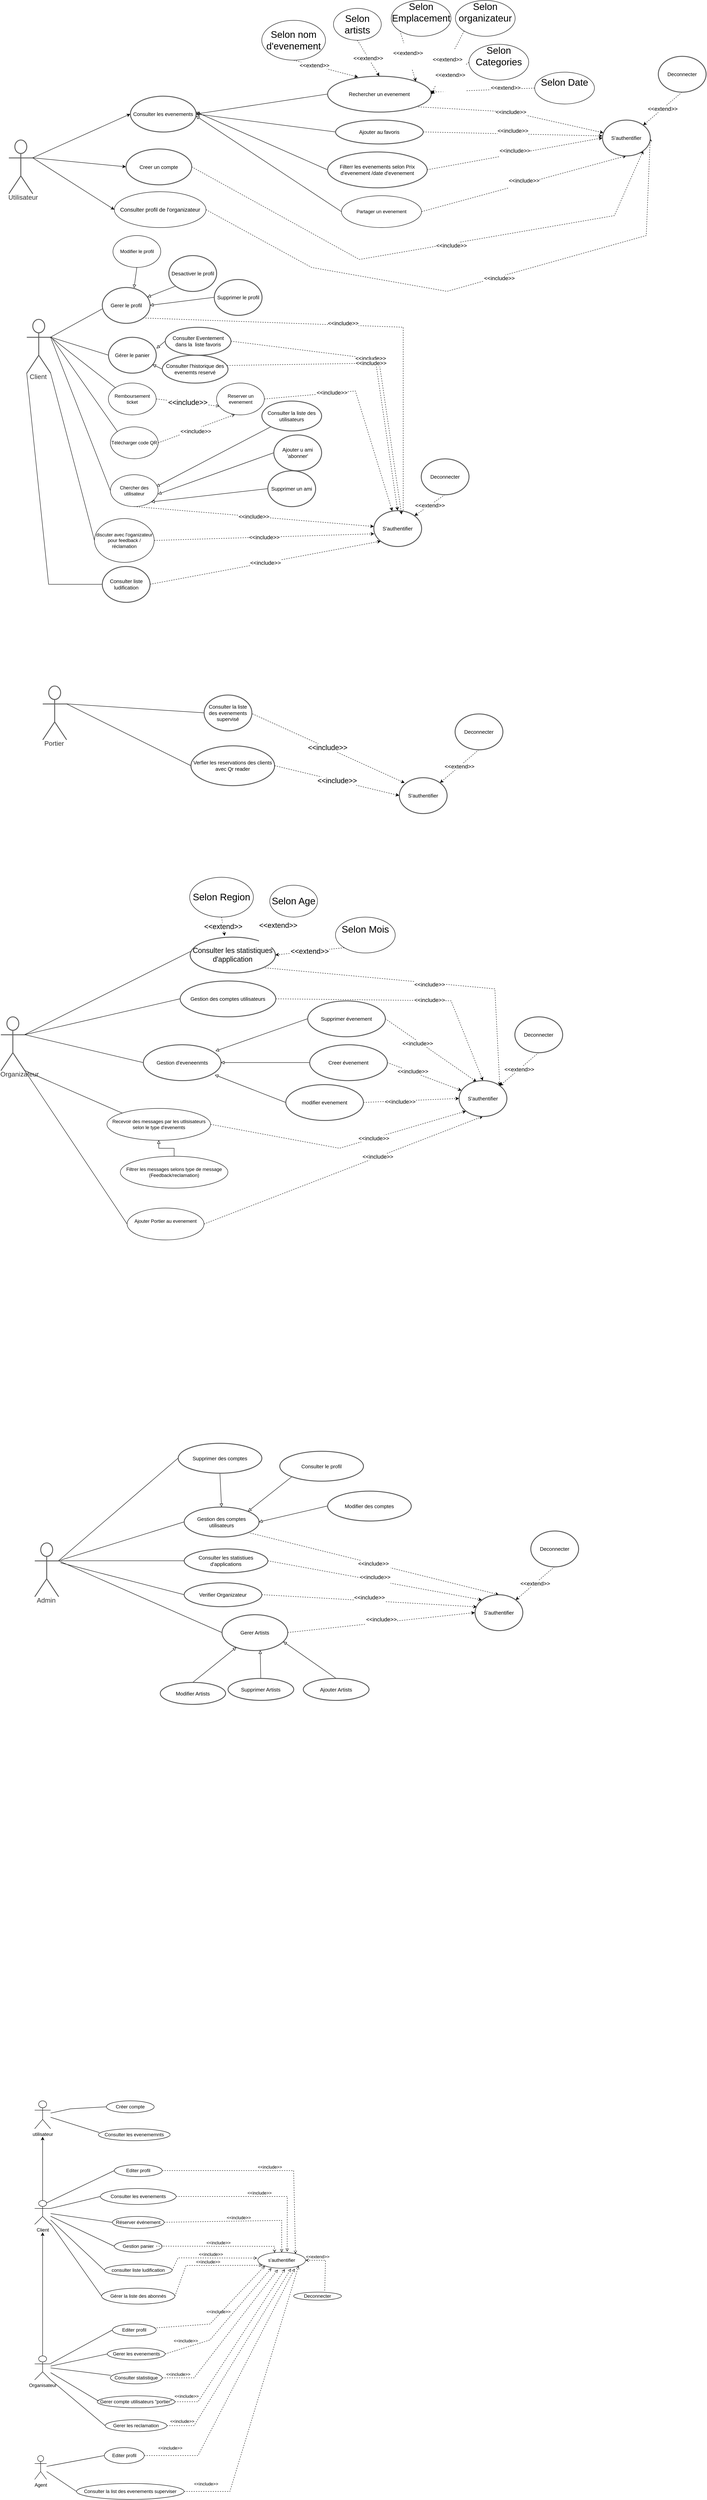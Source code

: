 <mxfile version="20.8.16" type="github">
  <diagram name="Page-1" id="S8-5whWWjBByGaZXZ5yN">
    <mxGraphModel dx="1400" dy="1876" grid="1" gridSize="10" guides="1" tooltips="1" connect="1" arrows="1" fold="1" page="1" pageScale="1" pageWidth="827" pageHeight="1169" math="0" shadow="0">
      <root>
        <mxCell id="0" />
        <mxCell id="1" parent="0" />
        <mxCell id="oR9qkToTt6fAtuaVTWsN-264" style="edgeStyle=none;rounded=0;orthogonalLoop=1;jettySize=auto;html=1;exitX=1;exitY=0.333;exitDx=0;exitDy=0;exitPerimeter=0;entryX=0;entryY=0.5;entryDx=0;entryDy=0;fontSize=14;endArrow=none;endFill=0;" parent="1" source="Xd1Pg4iGhiYPtQFeeaUK-61" target="oR9qkToTt6fAtuaVTWsN-95" edge="1">
          <mxGeometry relative="1" as="geometry" />
        </mxCell>
        <mxCell id="oR9qkToTt6fAtuaVTWsN-265" style="edgeStyle=none;rounded=0;orthogonalLoop=1;jettySize=auto;html=1;exitX=1;exitY=0.333;exitDx=0;exitDy=0;exitPerimeter=0;entryX=0;entryY=0.5;entryDx=0;entryDy=0;fontSize=14;endArrow=none;endFill=0;" parent="1" source="Xd1Pg4iGhiYPtQFeeaUK-61" target="vN8HBcDRqM89FRdapi-8-54" edge="1">
          <mxGeometry relative="1" as="geometry" />
        </mxCell>
        <mxCell id="Xd1Pg4iGhiYPtQFeeaUK-61" value="Admin" style="html=1;overflow=block;blockSpacing=1;shape=umlActor;labelPosition=center;verticalLabelPosition=bottom;verticalAlign=top;whiteSpace=nowrap;fontSize=16.7;fontColor=#333333;align=center;spacing=0;strokeColor=#5e5e5e;strokeOpacity=100;rounded=1;absoluteArcSize=1;arcSize=9;strokeWidth=2.3;lucidId=TCmtfz8hAuSR;" parent="1" vertex="1">
          <mxGeometry x="185" y="3490" width="60" height="135" as="geometry" />
        </mxCell>
        <mxCell id="oR9qkToTt6fAtuaVTWsN-203" style="edgeStyle=none;rounded=0;orthogonalLoop=1;jettySize=auto;html=1;exitX=1;exitY=0.333;exitDx=0;exitDy=0;exitPerimeter=0;entryX=0.032;entryY=0.371;entryDx=0;entryDy=0;entryPerimeter=0;fontSize=18;endArrow=none;endFill=0;" parent="1" source="Xd1Pg4iGhiYPtQFeeaUK-102" target="vN8HBcDRqM89FRdapi-8-1" edge="1">
          <mxGeometry relative="1" as="geometry" />
        </mxCell>
        <mxCell id="oR9qkToTt6fAtuaVTWsN-204" style="edgeStyle=none;rounded=0;orthogonalLoop=1;jettySize=auto;html=1;exitX=1;exitY=0.333;exitDx=0;exitDy=0;exitPerimeter=0;entryX=0;entryY=0.5;entryDx=0;entryDy=0;fontSize=18;endArrow=none;endFill=0;" parent="1" source="Xd1Pg4iGhiYPtQFeeaUK-102" target="vN8HBcDRqM89FRdapi-8-11" edge="1">
          <mxGeometry relative="1" as="geometry" />
        </mxCell>
        <mxCell id="oR9qkToTt6fAtuaVTWsN-212" style="edgeStyle=none;rounded=0;orthogonalLoop=1;jettySize=auto;html=1;exitX=1;exitY=1;exitDx=0;exitDy=0;exitPerimeter=0;entryX=0;entryY=0.5;entryDx=0;entryDy=0;fontSize=18;endArrow=none;endFill=0;" parent="1" source="Xd1Pg4iGhiYPtQFeeaUK-102" target="oR9qkToTt6fAtuaVTWsN-118" edge="1">
          <mxGeometry relative="1" as="geometry" />
        </mxCell>
        <mxCell id="Xd1Pg4iGhiYPtQFeeaUK-102" value="&lt;div&gt;Organizateur&lt;/div&gt;&lt;div&gt;&lt;br&gt;&lt;/div&gt;" style="html=1;overflow=block;blockSpacing=1;shape=umlActor;labelPosition=center;verticalLabelPosition=bottom;verticalAlign=top;whiteSpace=nowrap;fontSize=16.7;fontColor=#333333;align=center;spacing=0;strokeColor=#5e5e5e;strokeOpacity=100;rounded=1;absoluteArcSize=1;arcSize=9;strokeWidth=2.3;lucidId=wAitfE4UTxwo;" parent="1" vertex="1">
          <mxGeometry x="100" y="2170" width="60" height="135" as="geometry" />
        </mxCell>
        <mxCell id="oR9qkToTt6fAtuaVTWsN-256" style="edgeStyle=none;rounded=0;orthogonalLoop=1;jettySize=auto;html=1;exitX=1;exitY=1;exitDx=0;exitDy=0;entryX=1;entryY=0;entryDx=0;entryDy=0;dashed=1;fontSize=14;endArrow=classic;endFill=1;" parent="1" source="vN8HBcDRqM89FRdapi-8-1" target="oR9qkToTt6fAtuaVTWsN-167" edge="1">
          <mxGeometry relative="1" as="geometry">
            <Array as="points">
              <mxPoint x="1340" y="2100" />
            </Array>
          </mxGeometry>
        </mxCell>
        <mxCell id="oR9qkToTt6fAtuaVTWsN-257" value="&amp;lt;&amp;lt;include&amp;gt;&amp;gt;" style="edgeLabel;html=1;align=center;verticalAlign=middle;resizable=0;points=[];fontSize=14;" parent="oR9qkToTt6fAtuaVTWsN-256" vertex="1" connectable="0">
          <mxGeometry x="0.014" y="-4" relative="1" as="geometry">
            <mxPoint as="offset" />
          </mxGeometry>
        </mxCell>
        <mxCell id="vN8HBcDRqM89FRdapi-8-1" value="&lt;font style=&quot;font-size: 18px;&quot;&gt;Consulter les statistiques d&#39;application &lt;/font&gt;" style="html=1;overflow=block;blockSpacing=1;whiteSpace=wrap;ellipse;fontSize=13;spacing=3.8;strokeColor=#5e5e5e;strokeOpacity=100;rounded=1;absoluteArcSize=1;arcSize=9;strokeWidth=2.3;lucidId=.BitsejxpJ_f;" parent="1" vertex="1">
          <mxGeometry x="575" y="1970" width="214" height="90" as="geometry" />
        </mxCell>
        <mxCell id="oR9qkToTt6fAtuaVTWsN-255" style="edgeStyle=none;rounded=0;orthogonalLoop=1;jettySize=auto;html=1;exitX=1;exitY=0.5;exitDx=0;exitDy=0;entryX=0.5;entryY=0;entryDx=0;entryDy=0;dashed=1;fontSize=14;endArrow=classic;endFill=1;" parent="1" source="vN8HBcDRqM89FRdapi-8-11" target="oR9qkToTt6fAtuaVTWsN-167" edge="1">
          <mxGeometry relative="1" as="geometry">
            <Array as="points">
              <mxPoint x="1230" y="2130" />
            </Array>
          </mxGeometry>
        </mxCell>
        <mxCell id="oR9qkToTt6fAtuaVTWsN-258" value="&amp;lt;&amp;lt;include&amp;gt;&amp;gt;" style="edgeLabel;html=1;align=center;verticalAlign=middle;resizable=0;points=[];fontSize=14;" parent="oR9qkToTt6fAtuaVTWsN-255" vertex="1" connectable="0">
          <mxGeometry x="0.178" y="2" relative="1" as="geometry">
            <mxPoint as="offset" />
          </mxGeometry>
        </mxCell>
        <mxCell id="vN8HBcDRqM89FRdapi-8-11" value="Gestion des comptes utilisateurs" style="html=1;overflow=block;blockSpacing=1;whiteSpace=wrap;ellipse;fontSize=13;spacing=3.8;strokeColor=#5e5e5e;strokeOpacity=100;rounded=1;absoluteArcSize=1;arcSize=9;strokeWidth=2.3;lucidId=.BitsejxpJ_f;" parent="1" vertex="1">
          <mxGeometry x="550" y="2080" width="240" height="90" as="geometry" />
        </mxCell>
        <mxCell id="oR9qkToTt6fAtuaVTWsN-206" style="edgeStyle=none;rounded=0;orthogonalLoop=1;jettySize=auto;html=1;exitX=0;exitY=0.5;exitDx=0;exitDy=0;entryX=1;entryY=0.333;entryDx=0;entryDy=0;entryPerimeter=0;fontSize=18;endArrow=none;endFill=0;" parent="1" source="vN8HBcDRqM89FRdapi-8-12" target="Xd1Pg4iGhiYPtQFeeaUK-102" edge="1">
          <mxGeometry relative="1" as="geometry" />
        </mxCell>
        <mxCell id="vN8HBcDRqM89FRdapi-8-12" value="Gestion d&#39;eveneenmts" style="html=1;overflow=block;blockSpacing=1;whiteSpace=wrap;ellipse;fontSize=13;spacing=3.8;strokeColor=#5e5e5e;strokeOpacity=100;rounded=1;absoluteArcSize=1;arcSize=9;strokeWidth=2.3;lucidId=.BitsejxpJ_f;" parent="1" vertex="1">
          <mxGeometry x="457.5" y="2240" width="195" height="90" as="geometry" />
        </mxCell>
        <mxCell id="oR9qkToTt6fAtuaVTWsN-193" style="edgeStyle=none;rounded=0;orthogonalLoop=1;jettySize=auto;html=1;exitX=0;exitY=0.5;exitDx=0;exitDy=0;entryX=1;entryY=0.5;entryDx=0;entryDy=0;fontSize=14;endArrow=block;endFill=0;" parent="1" source="vN8HBcDRqM89FRdapi-8-13" target="vN8HBcDRqM89FRdapi-8-12" edge="1">
          <mxGeometry relative="1" as="geometry" />
        </mxCell>
        <mxCell id="oR9qkToTt6fAtuaVTWsN-253" style="edgeStyle=none;rounded=0;orthogonalLoop=1;jettySize=auto;html=1;exitX=1;exitY=0.5;exitDx=0;exitDy=0;dashed=1;fontSize=14;endArrow=classic;endFill=1;" parent="1" source="vN8HBcDRqM89FRdapi-8-13" target="oR9qkToTt6fAtuaVTWsN-167" edge="1">
          <mxGeometry relative="1" as="geometry" />
        </mxCell>
        <mxCell id="oR9qkToTt6fAtuaVTWsN-260" value="&amp;lt;&amp;lt;include&amp;gt;&amp;gt;" style="edgeLabel;html=1;align=center;verticalAlign=middle;resizable=0;points=[];fontSize=14;" parent="oR9qkToTt6fAtuaVTWsN-253" vertex="1" connectable="0">
          <mxGeometry x="-0.32" y="2" relative="1" as="geometry">
            <mxPoint as="offset" />
          </mxGeometry>
        </mxCell>
        <mxCell id="vN8HBcDRqM89FRdapi-8-13" value="Creer évenement" style="html=1;overflow=block;blockSpacing=1;whiteSpace=wrap;ellipse;fontSize=13;spacing=3.8;strokeColor=#5e5e5e;strokeOpacity=100;rounded=1;absoluteArcSize=1;arcSize=9;strokeWidth=2.3;lucidId=.BitsejxpJ_f;" parent="1" vertex="1">
          <mxGeometry x="875" y="2240" width="195" height="90" as="geometry" />
        </mxCell>
        <mxCell id="oR9qkToTt6fAtuaVTWsN-211" style="edgeStyle=none;rounded=0;orthogonalLoop=1;jettySize=auto;html=1;exitX=0;exitY=0.5;exitDx=0;exitDy=0;entryX=0.922;entryY=0.844;entryDx=0;entryDy=0;entryPerimeter=0;fontSize=18;endArrow=block;endFill=0;" parent="1" source="vN8HBcDRqM89FRdapi-8-15" target="vN8HBcDRqM89FRdapi-8-12" edge="1">
          <mxGeometry relative="1" as="geometry" />
        </mxCell>
        <mxCell id="oR9qkToTt6fAtuaVTWsN-252" style="edgeStyle=none;rounded=0;orthogonalLoop=1;jettySize=auto;html=1;exitX=1;exitY=0.5;exitDx=0;exitDy=0;entryX=0;entryY=0.5;entryDx=0;entryDy=0;dashed=1;fontSize=14;endArrow=classic;endFill=1;" parent="1" source="vN8HBcDRqM89FRdapi-8-15" target="oR9qkToTt6fAtuaVTWsN-167" edge="1">
          <mxGeometry relative="1" as="geometry" />
        </mxCell>
        <mxCell id="oR9qkToTt6fAtuaVTWsN-261" value="&amp;lt;&amp;lt;include&amp;gt;&amp;gt;" style="edgeLabel;html=1;align=center;verticalAlign=middle;resizable=0;points=[];fontSize=14;" parent="oR9qkToTt6fAtuaVTWsN-252" vertex="1" connectable="0">
          <mxGeometry x="-0.234" y="-2" relative="1" as="geometry">
            <mxPoint as="offset" />
          </mxGeometry>
        </mxCell>
        <mxCell id="vN8HBcDRqM89FRdapi-8-15" value="modifier evenement" style="html=1;overflow=block;blockSpacing=1;whiteSpace=wrap;ellipse;fontSize=13;spacing=3.8;strokeColor=#5e5e5e;strokeOpacity=100;rounded=1;absoluteArcSize=1;arcSize=9;strokeWidth=2.3;lucidId=.BitsejxpJ_f;" parent="1" vertex="1">
          <mxGeometry x="815" y="2340" width="195" height="90" as="geometry" />
        </mxCell>
        <mxCell id="oR9qkToTt6fAtuaVTWsN-122" style="rounded=0;orthogonalLoop=1;jettySize=auto;html=1;exitX=1;exitY=0.333;exitDx=0;exitDy=0;exitPerimeter=0;entryX=0;entryY=0.5;entryDx=0;entryDy=0;" parent="1" source="vN8HBcDRqM89FRdapi-8-19" target="vN8HBcDRqM89FRdapi-8-20" edge="1">
          <mxGeometry relative="1" as="geometry" />
        </mxCell>
        <mxCell id="oR9qkToTt6fAtuaVTWsN-123" style="edgeStyle=none;rounded=0;orthogonalLoop=1;jettySize=auto;html=1;exitX=1;exitY=0.333;exitDx=0;exitDy=0;exitPerimeter=0;entryX=0;entryY=0.5;entryDx=0;entryDy=0;" parent="1" source="vN8HBcDRqM89FRdapi-8-19" target="vN8HBcDRqM89FRdapi-8-23" edge="1">
          <mxGeometry relative="1" as="geometry" />
        </mxCell>
        <mxCell id="oR9qkToTt6fAtuaVTWsN-124" style="edgeStyle=none;rounded=0;orthogonalLoop=1;jettySize=auto;html=1;exitX=1;exitY=0.333;exitDx=0;exitDy=0;exitPerimeter=0;entryX=0;entryY=0.5;entryDx=0;entryDy=0;" parent="1" source="vN8HBcDRqM89FRdapi-8-19" target="oR9qkToTt6fAtuaVTWsN-59" edge="1">
          <mxGeometry relative="1" as="geometry" />
        </mxCell>
        <mxCell id="vN8HBcDRqM89FRdapi-8-19" value="Utilisateur" style="html=1;overflow=block;blockSpacing=1;shape=umlActor;labelPosition=center;verticalLabelPosition=bottom;verticalAlign=top;whiteSpace=nowrap;fontSize=16.7;fontColor=#333333;align=center;spacing=0;strokeColor=#5e5e5e;strokeOpacity=100;rounded=1;absoluteArcSize=1;arcSize=9;strokeWidth=2.3;lucidId=8mitzC-ZQj-q;" parent="1" vertex="1">
          <mxGeometry x="120" y="-30" width="60" height="135" as="geometry" />
        </mxCell>
        <mxCell id="vN8HBcDRqM89FRdapi-8-20" value="Consulter les evenements" style="html=1;overflow=block;blockSpacing=1;whiteSpace=wrap;ellipse;fontSize=13;spacing=3.8;strokeColor=#5e5e5e;strokeOpacity=100;rounded=1;absoluteArcSize=1;arcSize=9;strokeWidth=2.3;lucidId=soitjvf58P_N;" parent="1" vertex="1">
          <mxGeometry x="425" y="-140" width="165" height="90" as="geometry" />
        </mxCell>
        <mxCell id="oR9qkToTt6fAtuaVTWsN-225" style="edgeStyle=none;rounded=0;orthogonalLoop=1;jettySize=auto;html=1;exitX=1;exitY=0.333;exitDx=0;exitDy=0;exitPerimeter=0;entryX=0.019;entryY=0.588;entryDx=0;entryDy=0;entryPerimeter=0;fontSize=18;endArrow=none;endFill=0;" parent="1" source="vN8HBcDRqM89FRdapi-8-21" target="vN8HBcDRqM89FRdapi-8-26" edge="1">
          <mxGeometry relative="1" as="geometry" />
        </mxCell>
        <mxCell id="oR9qkToTt6fAtuaVTWsN-227" style="edgeStyle=none;rounded=0;orthogonalLoop=1;jettySize=auto;html=1;exitX=1;exitY=0.333;exitDx=0;exitDy=0;exitPerimeter=0;entryX=0;entryY=0;entryDx=0;entryDy=0;fontSize=18;endArrow=none;endFill=0;" parent="1" source="vN8HBcDRqM89FRdapi-8-21" target="oR9qkToTt6fAtuaVTWsN-66" edge="1">
          <mxGeometry relative="1" as="geometry" />
        </mxCell>
        <mxCell id="oR9qkToTt6fAtuaVTWsN-235" style="edgeStyle=none;rounded=0;orthogonalLoop=1;jettySize=auto;html=1;exitX=1;exitY=1;exitDx=0;exitDy=0;exitPerimeter=0;entryX=0;entryY=0.5;entryDx=0;entryDy=0;fontSize=14;endArrow=none;endFill=0;" parent="1" source="vN8HBcDRqM89FRdapi-8-21" target="oR9qkToTt6fAtuaVTWsN-111" edge="1">
          <mxGeometry relative="1" as="geometry" />
        </mxCell>
        <mxCell id="vN8HBcDRqM89FRdapi-8-21" value="Client" style="html=1;overflow=block;blockSpacing=1;shape=umlActor;labelPosition=center;verticalLabelPosition=bottom;verticalAlign=top;whiteSpace=nowrap;fontSize=16.7;fontColor=#333333;align=center;spacing=0;strokeColor=#5e5e5e;strokeOpacity=100;rounded=1;absoluteArcSize=1;arcSize=9;strokeWidth=2.3;lucidId=Zoit8c.qYpQ7;" parent="1" vertex="1">
          <mxGeometry x="165" y="420" width="60" height="135" as="geometry" />
        </mxCell>
        <mxCell id="vN8HBcDRqM89FRdapi-8-22" value="" style="html=1;jettySize=18;whiteSpace=wrap;fontSize=13;strokeColor=#5E5E5E;strokeWidth=1.5;rounded=1;arcSize=12;edgeStyle=orthogonalEdgeStyle;startArrow=none;endArrow=block;endFill=1;lucidId=mpitS5lhm7C1;" parent="1" edge="1">
          <mxGeometry width="100" height="100" relative="1" as="geometry">
            <Array as="points" />
            <mxPoint x="676" y="29" as="sourcePoint" />
            <mxPoint x="676" y="29" as="targetPoint" />
          </mxGeometry>
        </mxCell>
        <mxCell id="oR9qkToTt6fAtuaVTWsN-246" style="edgeStyle=none;rounded=0;orthogonalLoop=1;jettySize=auto;html=1;exitX=1;exitY=0.5;exitDx=0;exitDy=0;entryX=1;entryY=1;entryDx=0;entryDy=0;dashed=1;fontSize=14;endArrow=classic;endFill=1;" parent="1" source="vN8HBcDRqM89FRdapi-8-23" target="oR9qkToTt6fAtuaVTWsN-154" edge="1">
          <mxGeometry relative="1" as="geometry">
            <Array as="points">
              <mxPoint x="1000" y="270" />
              <mxPoint x="1640" y="160" />
            </Array>
          </mxGeometry>
        </mxCell>
        <mxCell id="oR9qkToTt6fAtuaVTWsN-248" value="&amp;lt;&amp;lt;include&amp;gt;&amp;gt;" style="edgeLabel;html=1;align=center;verticalAlign=middle;resizable=0;points=[];fontSize=14;" parent="oR9qkToTt6fAtuaVTWsN-246" vertex="1" connectable="0">
          <mxGeometry x="0.093" y="-5" relative="1" as="geometry">
            <mxPoint x="-1" as="offset" />
          </mxGeometry>
        </mxCell>
        <mxCell id="vN8HBcDRqM89FRdapi-8-23" value="Creer un compte" style="html=1;overflow=block;blockSpacing=1;whiteSpace=wrap;ellipse;fontSize=13;spacing=3.8;strokeColor=#5e5e5e;strokeOpacity=100;rounded=1;absoluteArcSize=1;arcSize=9;strokeWidth=2.3;lucidId=KpitLF8Kvkj4;" parent="1" vertex="1">
          <mxGeometry x="414" y="-7.5" width="165" height="90" as="geometry" />
        </mxCell>
        <mxCell id="oR9qkToTt6fAtuaVTWsN-240" style="edgeStyle=none;rounded=0;orthogonalLoop=1;jettySize=auto;html=1;exitX=1;exitY=1;exitDx=0;exitDy=0;entryX=0.617;entryY=0.111;entryDx=0;entryDy=0;entryPerimeter=0;dashed=1;fontSize=14;endArrow=classic;endFill=1;" parent="1" source="vN8HBcDRqM89FRdapi-8-26" target="oR9qkToTt6fAtuaVTWsN-161" edge="1">
          <mxGeometry relative="1" as="geometry">
            <Array as="points">
              <mxPoint x="1110" y="440" />
            </Array>
          </mxGeometry>
        </mxCell>
        <mxCell id="oR9qkToTt6fAtuaVTWsN-245" value="&amp;lt;&amp;lt;include&amp;gt;&amp;gt;" style="edgeLabel;html=1;align=center;verticalAlign=middle;resizable=0;points=[];fontSize=14;" parent="oR9qkToTt6fAtuaVTWsN-240" vertex="1" connectable="0">
          <mxGeometry x="-0.107" y="5" relative="1" as="geometry">
            <mxPoint as="offset" />
          </mxGeometry>
        </mxCell>
        <mxCell id="vN8HBcDRqM89FRdapi-8-26" value="Gerer le profil" style="html=1;overflow=block;blockSpacing=1;whiteSpace=wrap;ellipse;fontSize=13;spacing=3.8;strokeColor=#5e5e5e;strokeOpacity=100;rounded=1;absoluteArcSize=1;arcSize=9;strokeWidth=2.3;lucidId=3sitsereLQRn;" parent="1" vertex="1">
          <mxGeometry x="354.5" y="340" width="120" height="90" as="geometry" />
        </mxCell>
        <mxCell id="oR9qkToTt6fAtuaVTWsN-226" style="edgeStyle=none;rounded=0;orthogonalLoop=1;jettySize=auto;html=1;exitX=0;exitY=0.5;exitDx=0;exitDy=0;entryX=1;entryY=0.333;entryDx=0;entryDy=0;entryPerimeter=0;fontSize=18;endArrow=none;endFill=0;" parent="1" source="vN8HBcDRqM89FRdapi-8-27" target="vN8HBcDRqM89FRdapi-8-21" edge="1">
          <mxGeometry relative="1" as="geometry" />
        </mxCell>
        <mxCell id="oR9qkToTt6fAtuaVTWsN-241" style="edgeStyle=none;rounded=0;orthogonalLoop=1;jettySize=auto;html=1;entryX=0.5;entryY=0;entryDx=0;entryDy=0;dashed=1;fontSize=14;endArrow=classic;endFill=1;exitX=1;exitY=0.5;exitDx=0;exitDy=0;" parent="1" source="kNtf1P3-DXDfk0lgMbVt-1" target="oR9qkToTt6fAtuaVTWsN-161" edge="1">
          <mxGeometry relative="1" as="geometry">
            <Array as="points">
              <mxPoint x="1040" y="520" />
            </Array>
            <mxPoint x="780" y="500" as="sourcePoint" />
          </mxGeometry>
        </mxCell>
        <mxCell id="oR9qkToTt6fAtuaVTWsN-244" value="&amp;lt;&amp;lt;include&amp;gt;&amp;gt;" style="edgeLabel;html=1;align=center;verticalAlign=middle;resizable=0;points=[];fontSize=14;" parent="oR9qkToTt6fAtuaVTWsN-241" vertex="1" connectable="0">
          <mxGeometry x="-0.058" y="1" relative="1" as="geometry">
            <mxPoint as="offset" />
          </mxGeometry>
        </mxCell>
        <mxCell id="vN8HBcDRqM89FRdapi-8-27" value="Gérer le panier" style="html=1;overflow=block;blockSpacing=1;whiteSpace=wrap;ellipse;fontSize=13;spacing=3.8;strokeColor=#5e5e5e;strokeOpacity=100;rounded=1;absoluteArcSize=1;arcSize=9;strokeWidth=2.3;lucidId=atit3Y5sFF7p;" parent="1" vertex="1">
          <mxGeometry x="370" y="465" width="120" height="90" as="geometry" />
        </mxCell>
        <mxCell id="oR9qkToTt6fAtuaVTWsN-223" style="edgeStyle=none;rounded=0;orthogonalLoop=1;jettySize=auto;html=1;exitX=0;exitY=1;exitDx=0;exitDy=0;fontSize=18;endArrow=block;endFill=0;" parent="1" source="vN8HBcDRqM89FRdapi-8-28" target="vN8HBcDRqM89FRdapi-8-26" edge="1">
          <mxGeometry relative="1" as="geometry" />
        </mxCell>
        <mxCell id="vN8HBcDRqM89FRdapi-8-28" value="Desactiver le profil" style="html=1;overflow=block;blockSpacing=1;whiteSpace=wrap;ellipse;fontSize=13;spacing=3.8;strokeColor=#5e5e5e;strokeOpacity=100;rounded=1;absoluteArcSize=1;arcSize=9;strokeWidth=2.3;lucidId=jtitNFk_JNwB;" parent="1" vertex="1">
          <mxGeometry x="521.5" y="260" width="120" height="90" as="geometry" />
        </mxCell>
        <mxCell id="oR9qkToTt6fAtuaVTWsN-236" style="edgeStyle=none;rounded=0;orthogonalLoop=1;jettySize=auto;html=1;exitX=0;exitY=0.5;exitDx=0;exitDy=0;entryX=0;entryY=1;entryDx=0;entryDy=0;entryPerimeter=0;fontSize=14;endArrow=none;endFill=0;" parent="1" source="vN8HBcDRqM89FRdapi-8-29" target="vN8HBcDRqM89FRdapi-8-21" edge="1">
          <mxGeometry relative="1" as="geometry">
            <Array as="points">
              <mxPoint x="220" y="1085" />
            </Array>
          </mxGeometry>
        </mxCell>
        <mxCell id="oR9qkToTt6fAtuaVTWsN-237" value="&amp;lt;&amp;lt;include&amp;gt;&amp;gt;" style="edgeStyle=none;rounded=0;orthogonalLoop=1;jettySize=auto;html=1;exitX=1;exitY=0.5;exitDx=0;exitDy=0;entryX=0;entryY=1;entryDx=0;entryDy=0;fontSize=14;endArrow=classic;endFill=1;dashed=1;" parent="1" source="vN8HBcDRqM89FRdapi-8-29" target="oR9qkToTt6fAtuaVTWsN-161" edge="1">
          <mxGeometry relative="1" as="geometry" />
        </mxCell>
        <mxCell id="vN8HBcDRqM89FRdapi-8-29" value="Consulter liste ludification" style="html=1;overflow=block;blockSpacing=1;whiteSpace=wrap;ellipse;fontSize=13;spacing=3.8;strokeColor=#5e5e5e;strokeOpacity=100;rounded=1;absoluteArcSize=1;arcSize=9;strokeWidth=2.3;lucidId=AtitZLWRrcX2;" parent="1" vertex="1">
          <mxGeometry x="354.5" y="1040" width="120" height="90" as="geometry" />
        </mxCell>
        <mxCell id="oR9qkToTt6fAtuaVTWsN-215" style="edgeStyle=none;rounded=0;orthogonalLoop=1;jettySize=auto;html=1;exitX=0;exitY=0.5;exitDx=0;exitDy=0;entryX=0.995;entryY=0.61;entryDx=0;entryDy=0;fontSize=18;endArrow=block;endFill=0;entryPerimeter=0;" parent="1" source="vN8HBcDRqM89FRdapi-8-31" target="oR9qkToTt6fAtuaVTWsN-109" edge="1">
          <mxGeometry relative="1" as="geometry">
            <mxPoint x="662.565" y="956.715" as="targetPoint" />
          </mxGeometry>
        </mxCell>
        <mxCell id="vN8HBcDRqM89FRdapi-8-31" value="Ajouter u ami &#39;abonner&#39;" style="html=1;overflow=block;blockSpacing=1;whiteSpace=wrap;ellipse;fontSize=13;spacing=3.8;strokeColor=#5e5e5e;strokeOpacity=100;rounded=1;absoluteArcSize=1;arcSize=9;strokeWidth=2.3;lucidId=yuiteOMJiaQA;" parent="1" vertex="1">
          <mxGeometry x="785" y="710" width="120" height="90" as="geometry" />
        </mxCell>
        <mxCell id="oR9qkToTt6fAtuaVTWsN-213" style="edgeStyle=none;rounded=0;orthogonalLoop=1;jettySize=auto;html=1;exitX=0;exitY=0.5;exitDx=0;exitDy=0;entryX=1;entryY=1;entryDx=0;entryDy=0;fontSize=18;endArrow=block;endFill=0;" parent="1" source="vN8HBcDRqM89FRdapi-8-32" target="oR9qkToTt6fAtuaVTWsN-109" edge="1">
          <mxGeometry relative="1" as="geometry">
            <mxPoint x="648.08" y="965.23" as="targetPoint" />
          </mxGeometry>
        </mxCell>
        <mxCell id="vN8HBcDRqM89FRdapi-8-32" value="Supprimer un ami" style="html=1;overflow=block;blockSpacing=1;whiteSpace=wrap;ellipse;fontSize=13;spacing=3.8;strokeColor=#5e5e5e;strokeOpacity=100;rounded=1;absoluteArcSize=1;arcSize=9;strokeWidth=2.3;lucidId=Juitxt.MBrJM;" parent="1" vertex="1">
          <mxGeometry x="770" y="800" width="120" height="90" as="geometry" />
        </mxCell>
        <mxCell id="oR9qkToTt6fAtuaVTWsN-214" value="" style="edgeStyle=none;rounded=0;orthogonalLoop=1;jettySize=auto;html=1;fontSize=18;endArrow=block;endFill=0;entryX=0.958;entryY=0.375;entryDx=0;entryDy=0;entryPerimeter=0;" parent="1" source="vN8HBcDRqM89FRdapi-8-33" target="oR9qkToTt6fAtuaVTWsN-109" edge="1">
          <mxGeometry relative="1" as="geometry">
            <mxPoint x="678.849" y="916.229" as="targetPoint" />
          </mxGeometry>
        </mxCell>
        <mxCell id="vN8HBcDRqM89FRdapi-8-33" value="Consulter la liste des utilisateurs" style="html=1;overflow=block;blockSpacing=1;whiteSpace=wrap;ellipse;fontSize=13;spacing=3.8;strokeColor=#5e5e5e;strokeOpacity=100;rounded=1;absoluteArcSize=1;arcSize=9;strokeWidth=2.3;lucidId=SuitE4AoL12q;" parent="1" vertex="1">
          <mxGeometry x="755" y="625" width="150" height="75" as="geometry" />
        </mxCell>
        <mxCell id="oR9qkToTt6fAtuaVTWsN-217" style="edgeStyle=none;rounded=0;orthogonalLoop=1;jettySize=auto;html=1;exitX=1;exitY=0.333;exitDx=0;exitDy=0;exitPerimeter=0;entryX=0;entryY=0.5;entryDx=0;entryDy=0;fontSize=18;endArrow=none;endFill=0;" parent="1" source="vN8HBcDRqM89FRdapi-8-45" target="vN8HBcDRqM89FRdapi-8-49" edge="1">
          <mxGeometry relative="1" as="geometry" />
        </mxCell>
        <mxCell id="vN8HBcDRqM89FRdapi-8-45" value="Portier" style="html=1;overflow=block;blockSpacing=1;shape=umlActor;labelPosition=center;verticalLabelPosition=bottom;verticalAlign=top;whiteSpace=nowrap;fontSize=16.7;fontColor=#333333;align=center;spacing=0;strokeColor=#5e5e5e;strokeOpacity=100;rounded=1;absoluteArcSize=1;arcSize=9;strokeWidth=2.3;lucidId=wAitfE4UTxwo;" parent="1" vertex="1">
          <mxGeometry x="205" y="1340" width="60" height="135" as="geometry" />
        </mxCell>
        <mxCell id="vN8HBcDRqM89FRdapi-8-46" style="rounded=0;orthogonalLoop=1;jettySize=auto;html=1;exitX=0;exitY=0.5;exitDx=0;exitDy=0;entryX=1;entryY=0.333;entryDx=0;entryDy=0;entryPerimeter=0;endArrow=none;endFill=0;" parent="1" source="vN8HBcDRqM89FRdapi-8-47" target="vN8HBcDRqM89FRdapi-8-45" edge="1">
          <mxGeometry relative="1" as="geometry">
            <mxPoint x="270" y="1415" as="targetPoint" />
          </mxGeometry>
        </mxCell>
        <mxCell id="oR9qkToTt6fAtuaVTWsN-216" value="&amp;lt;&amp;lt;include&amp;gt;&amp;gt;" style="edgeStyle=none;rounded=0;orthogonalLoop=1;jettySize=auto;html=1;exitX=1;exitY=0.5;exitDx=0;exitDy=0;entryX=0;entryY=0;entryDx=0;entryDy=0;fontSize=18;endArrow=classic;endFill=1;dashed=1;" parent="1" edge="1">
          <mxGeometry relative="1" as="geometry">
            <mxPoint x="726" y="1407.5" as="sourcePoint" />
            <mxPoint x="1113.574" y="1583.18" as="targetPoint" />
          </mxGeometry>
        </mxCell>
        <mxCell id="vN8HBcDRqM89FRdapi-8-47" value="Consulter la liste des evenements supervisé" style="html=1;overflow=block;blockSpacing=1;whiteSpace=wrap;ellipse;fontSize=13;spacing=3.8;strokeColor=#5e5e5e;strokeOpacity=100;rounded=1;absoluteArcSize=1;arcSize=9;strokeWidth=2.3;lucidId=eDitzyq0~7Tt;" parent="1" vertex="1">
          <mxGeometry x="610" y="1362.5" width="120" height="90" as="geometry" />
        </mxCell>
        <mxCell id="vN8HBcDRqM89FRdapi-8-49" value="Verfier les reservations des clients avec Qr reader" style="html=1;overflow=block;blockSpacing=1;whiteSpace=wrap;ellipse;fontSize=13;spacing=3.8;strokeColor=#5e5e5e;strokeOpacity=100;rounded=1;absoluteArcSize=1;arcSize=9;strokeWidth=2.3;lucidId=tDitnoB0Gj56;" parent="1" vertex="1">
          <mxGeometry x="577" y="1490" width="210" height="100" as="geometry" />
        </mxCell>
        <mxCell id="oR9qkToTt6fAtuaVTWsN-192" value="&amp;lt;&amp;lt;include&amp;gt;&amp;gt;" style="edgeStyle=none;rounded=0;orthogonalLoop=1;jettySize=auto;html=1;exitX=1;exitY=1;exitDx=0;exitDy=0;entryX=0.5;entryY=0;entryDx=0;entryDy=0;dashed=1;fontSize=14;endArrow=classic;endFill=1;" parent="1" source="vN8HBcDRqM89FRdapi-8-54" target="oR9qkToTt6fAtuaVTWsN-171" edge="1">
          <mxGeometry relative="1" as="geometry" />
        </mxCell>
        <mxCell id="vN8HBcDRqM89FRdapi-8-54" value="Gestion des comptes utilisateurs" style="html=1;overflow=block;blockSpacing=1;whiteSpace=wrap;ellipse;fontSize=13;spacing=3.8;strokeColor=#5e5e5e;strokeOpacity=100;rounded=1;absoluteArcSize=1;arcSize=9;strokeWidth=2.3;lucidId=2CmtHglSXUaJ;" parent="1" vertex="1">
          <mxGeometry x="560" y="3400" width="188" height="75" as="geometry" />
        </mxCell>
        <mxCell id="oR9qkToTt6fAtuaVTWsN-191" value="&#xa;&amp;lt;&amp;lt;include&amp;gt;&amp;gt;&#xa;&#xa;" style="edgeStyle=none;rounded=0;orthogonalLoop=1;jettySize=auto;html=1;exitX=1;exitY=0.5;exitDx=0;exitDy=0;entryX=0;entryY=0;entryDx=0;entryDy=0;dashed=1;fontSize=14;endArrow=classic;endFill=1;" parent="1" source="vN8HBcDRqM89FRdapi-8-55" target="oR9qkToTt6fAtuaVTWsN-171" edge="1">
          <mxGeometry relative="1" as="geometry" />
        </mxCell>
        <mxCell id="oR9qkToTt6fAtuaVTWsN-266" style="edgeStyle=none;rounded=0;orthogonalLoop=1;jettySize=auto;html=1;exitX=0;exitY=0.5;exitDx=0;exitDy=0;fontSize=14;endArrow=none;endFill=0;" parent="1" source="vN8HBcDRqM89FRdapi-8-55" edge="1">
          <mxGeometry relative="1" as="geometry">
            <mxPoint x="250" y="3535" as="targetPoint" />
          </mxGeometry>
        </mxCell>
        <mxCell id="vN8HBcDRqM89FRdapi-8-55" value="Consulter les  statistiues d&#39;applications" style="html=1;overflow=block;blockSpacing=1;whiteSpace=wrap;ellipse;fontSize=13;spacing=3.8;strokeColor=#5e5e5e;strokeOpacity=100;rounded=1;absoluteArcSize=1;arcSize=9;strokeWidth=2.3;lucidId=4Cmtud14x5Y7;" parent="1" vertex="1">
          <mxGeometry x="560" y="3505" width="210" height="60" as="geometry" />
        </mxCell>
        <mxCell id="oR9qkToTt6fAtuaVTWsN-190" value="&#xa;&amp;lt;&amp;lt;include&amp;gt;&amp;gt;&#xa;&#xa;" style="edgeStyle=none;rounded=0;orthogonalLoop=1;jettySize=auto;html=1;exitX=1;exitY=0.5;exitDx=0;exitDy=0;entryX=0.039;entryY=0.34;entryDx=0;entryDy=0;entryPerimeter=0;dashed=1;fontSize=14;endArrow=classic;endFill=1;" parent="1" source="vN8HBcDRqM89FRdapi-8-56" target="oR9qkToTt6fAtuaVTWsN-171" edge="1">
          <mxGeometry relative="1" as="geometry" />
        </mxCell>
        <mxCell id="oR9qkToTt6fAtuaVTWsN-267" style="edgeStyle=none;rounded=0;orthogonalLoop=1;jettySize=auto;html=1;exitX=0;exitY=0.5;exitDx=0;exitDy=0;fontSize=14;endArrow=none;endFill=0;" parent="1" source="vN8HBcDRqM89FRdapi-8-56" edge="1">
          <mxGeometry relative="1" as="geometry">
            <mxPoint x="250" y="3540" as="targetPoint" />
          </mxGeometry>
        </mxCell>
        <mxCell id="vN8HBcDRqM89FRdapi-8-56" value="Verifier Organizateur" style="html=1;overflow=block;blockSpacing=1;whiteSpace=wrap;ellipse;fontSize=13;spacing=3.8;strokeColor=#5e5e5e;strokeOpacity=100;rounded=1;absoluteArcSize=1;arcSize=9;strokeWidth=2.3;lucidId=6CmtnAD3XU6T;" parent="1" vertex="1">
          <mxGeometry x="560" y="3590" width="195" height="60" as="geometry" />
        </mxCell>
        <mxCell id="oR9qkToTt6fAtuaVTWsN-189" value="&#xa;&amp;lt;&amp;lt;include&amp;gt;&amp;gt;&#xa;&#xa;" style="edgeStyle=none;rounded=0;orthogonalLoop=1;jettySize=auto;html=1;exitX=1;exitY=0.5;exitDx=0;exitDy=0;entryX=0;entryY=0.5;entryDx=0;entryDy=0;fontSize=14;endArrow=classic;endFill=1;dashed=1;" parent="1" source="vN8HBcDRqM89FRdapi-8-57" target="oR9qkToTt6fAtuaVTWsN-171" edge="1">
          <mxGeometry relative="1" as="geometry" />
        </mxCell>
        <mxCell id="oR9qkToTt6fAtuaVTWsN-268" style="edgeStyle=none;rounded=0;orthogonalLoop=1;jettySize=auto;html=1;exitX=0;exitY=0.5;exitDx=0;exitDy=0;entryX=1;entryY=0.333;entryDx=0;entryDy=0;entryPerimeter=0;fontSize=14;endArrow=none;endFill=0;" parent="1" source="vN8HBcDRqM89FRdapi-8-57" target="Xd1Pg4iGhiYPtQFeeaUK-61" edge="1">
          <mxGeometry relative="1" as="geometry" />
        </mxCell>
        <mxCell id="vN8HBcDRqM89FRdapi-8-57" value="Gerer  Artists" style="html=1;overflow=block;blockSpacing=1;whiteSpace=wrap;ellipse;fontSize=13;spacing=3.8;strokeColor=#5e5e5e;strokeOpacity=100;rounded=1;absoluteArcSize=1;arcSize=9;strokeWidth=2.3;lucidId=9Cmt3dIYTxuM;" parent="1" vertex="1">
          <mxGeometry x="655" y="3670" width="165" height="90" as="geometry" />
        </mxCell>
        <mxCell id="oR9qkToTt6fAtuaVTWsN-1" value="utilisateur" style="shape=umlActor;verticalLabelPosition=bottom;verticalAlign=top;html=1;outlineConnect=0;" parent="1" vertex="1">
          <mxGeometry x="185" y="4890" width="40" height="70" as="geometry" />
        </mxCell>
        <mxCell id="oR9qkToTt6fAtuaVTWsN-2" value="Créer compte" style="ellipse;whiteSpace=wrap;html=1;" parent="1" vertex="1">
          <mxGeometry x="365" y="4890" width="120" height="30" as="geometry" />
        </mxCell>
        <mxCell id="oR9qkToTt6fAtuaVTWsN-3" value="Consulter les evenememnts" style="ellipse;whiteSpace=wrap;html=1;" parent="1" vertex="1">
          <mxGeometry x="345" y="4960" width="180" height="30" as="geometry" />
        </mxCell>
        <mxCell id="oR9qkToTt6fAtuaVTWsN-4" value="" style="endArrow=none;html=1;rounded=0;entryX=0;entryY=0.5;entryDx=0;entryDy=0;" parent="1" source="oR9qkToTt6fAtuaVTWsN-1" target="oR9qkToTt6fAtuaVTWsN-2" edge="1">
          <mxGeometry width="50" height="50" relative="1" as="geometry">
            <mxPoint x="245" y="4950" as="sourcePoint" />
            <mxPoint x="295" y="4900" as="targetPoint" />
            <Array as="points">
              <mxPoint x="275" y="4910" />
            </Array>
          </mxGeometry>
        </mxCell>
        <mxCell id="oR9qkToTt6fAtuaVTWsN-5" value="" style="endArrow=none;html=1;rounded=0;entryX=0.013;entryY=0.322;entryDx=0;entryDy=0;entryPerimeter=0;" parent="1" source="oR9qkToTt6fAtuaVTWsN-1" target="oR9qkToTt6fAtuaVTWsN-3" edge="1">
          <mxGeometry width="50" height="50" relative="1" as="geometry">
            <mxPoint x="265" y="4970" as="sourcePoint" />
            <mxPoint x="315" y="4920" as="targetPoint" />
          </mxGeometry>
        </mxCell>
        <mxCell id="oR9qkToTt6fAtuaVTWsN-6" style="edgeStyle=orthogonalEdgeStyle;rounded=0;orthogonalLoop=1;jettySize=auto;html=1;" parent="1" source="oR9qkToTt6fAtuaVTWsN-7" edge="1">
          <mxGeometry relative="1" as="geometry">
            <mxPoint x="205" y="4980" as="targetPoint" />
          </mxGeometry>
        </mxCell>
        <mxCell id="oR9qkToTt6fAtuaVTWsN-7" value="Client" style="shape=umlActor;verticalLabelPosition=bottom;verticalAlign=top;html=1;outlineConnect=0;" parent="1" vertex="1">
          <mxGeometry x="185" y="5140" width="40" height="60" as="geometry" />
        </mxCell>
        <mxCell id="oR9qkToTt6fAtuaVTWsN-8" value="Editer profil" style="ellipse;whiteSpace=wrap;html=1;" parent="1" vertex="1">
          <mxGeometry x="385" y="5050" width="120" height="30" as="geometry" />
        </mxCell>
        <mxCell id="oR9qkToTt6fAtuaVTWsN-9" value="Gestion panier" style="ellipse;whiteSpace=wrap;html=1;" parent="1" vertex="1">
          <mxGeometry x="385" y="5240" width="120" height="30" as="geometry" />
        </mxCell>
        <mxCell id="oR9qkToTt6fAtuaVTWsN-10" value="Réserver événement" style="ellipse;whiteSpace=wrap;html=1;" parent="1" vertex="1">
          <mxGeometry x="380" y="5180" width="130" height="30" as="geometry" />
        </mxCell>
        <mxCell id="oR9qkToTt6fAtuaVTWsN-11" value="consulter liste ludification" style="ellipse;whiteSpace=wrap;html=1;" parent="1" vertex="1">
          <mxGeometry x="360" y="5300" width="170" height="30" as="geometry" />
        </mxCell>
        <mxCell id="oR9qkToTt6fAtuaVTWsN-12" value="Consulter les evenements" style="ellipse;whiteSpace=wrap;html=1;" parent="1" vertex="1">
          <mxGeometry x="350" y="5110" width="190" height="40" as="geometry" />
        </mxCell>
        <mxCell id="oR9qkToTt6fAtuaVTWsN-13" value="Gérer la liste des abonnés" style="ellipse;whiteSpace=wrap;html=1;" parent="1" vertex="1">
          <mxGeometry x="353" y="5360" width="184" height="40" as="geometry" />
        </mxCell>
        <mxCell id="oR9qkToTt6fAtuaVTWsN-14" style="edgeStyle=orthogonalEdgeStyle;rounded=0;orthogonalLoop=1;jettySize=auto;html=1;exitX=0.5;exitY=1;exitDx=0;exitDy=0;" parent="1" source="oR9qkToTt6fAtuaVTWsN-9" target="oR9qkToTt6fAtuaVTWsN-9" edge="1">
          <mxGeometry relative="1" as="geometry" />
        </mxCell>
        <mxCell id="oR9qkToTt6fAtuaVTWsN-15" value="" style="endArrow=none;html=1;rounded=0;entryX=0;entryY=0.5;entryDx=0;entryDy=0;exitX=0.75;exitY=0.1;exitDx=0;exitDy=0;exitPerimeter=0;" parent="1" source="oR9qkToTt6fAtuaVTWsN-7" target="oR9qkToTt6fAtuaVTWsN-8" edge="1">
          <mxGeometry width="50" height="50" relative="1" as="geometry">
            <mxPoint x="225" y="5140" as="sourcePoint" />
            <mxPoint x="275" y="5090" as="targetPoint" />
          </mxGeometry>
        </mxCell>
        <mxCell id="oR9qkToTt6fAtuaVTWsN-16" value="" style="endArrow=none;html=1;rounded=0;entryX=0;entryY=0.5;entryDx=0;entryDy=0;" parent="1" source="oR9qkToTt6fAtuaVTWsN-7" target="oR9qkToTt6fAtuaVTWsN-10" edge="1">
          <mxGeometry width="50" height="50" relative="1" as="geometry">
            <mxPoint x="275" y="5210" as="sourcePoint" />
            <mxPoint x="325" y="5160" as="targetPoint" />
          </mxGeometry>
        </mxCell>
        <mxCell id="oR9qkToTt6fAtuaVTWsN-17" value="" style="endArrow=none;html=1;rounded=0;entryX=0;entryY=0.5;entryDx=0;entryDy=0;exitX=1;exitY=0.333;exitDx=0;exitDy=0;exitPerimeter=0;" parent="1" source="oR9qkToTt6fAtuaVTWsN-7" target="oR9qkToTt6fAtuaVTWsN-12" edge="1">
          <mxGeometry width="50" height="50" relative="1" as="geometry">
            <mxPoint x="265" y="5195" as="sourcePoint" />
            <mxPoint x="315" y="5145" as="targetPoint" />
          </mxGeometry>
        </mxCell>
        <mxCell id="oR9qkToTt6fAtuaVTWsN-18" value="" style="endArrow=none;html=1;rounded=0;entryX=0;entryY=0.5;entryDx=0;entryDy=0;" parent="1" source="oR9qkToTt6fAtuaVTWsN-7" target="oR9qkToTt6fAtuaVTWsN-9" edge="1">
          <mxGeometry width="50" height="50" relative="1" as="geometry">
            <mxPoint x="275" y="5210" as="sourcePoint" />
            <mxPoint x="325" y="5160" as="targetPoint" />
          </mxGeometry>
        </mxCell>
        <mxCell id="oR9qkToTt6fAtuaVTWsN-19" value="" style="endArrow=none;html=1;rounded=0;entryX=0;entryY=0.5;entryDx=0;entryDy=0;" parent="1" source="oR9qkToTt6fAtuaVTWsN-7" target="oR9qkToTt6fAtuaVTWsN-11" edge="1">
          <mxGeometry width="50" height="50" relative="1" as="geometry">
            <mxPoint x="275" y="5210" as="sourcePoint" />
            <mxPoint x="325" y="5160" as="targetPoint" />
          </mxGeometry>
        </mxCell>
        <mxCell id="oR9qkToTt6fAtuaVTWsN-20" value="" style="endArrow=none;html=1;rounded=0;entryX=0;entryY=0.5;entryDx=0;entryDy=0;" parent="1" source="oR9qkToTt6fAtuaVTWsN-7" target="oR9qkToTt6fAtuaVTWsN-13" edge="1">
          <mxGeometry width="50" height="50" relative="1" as="geometry">
            <mxPoint x="275" y="5210" as="sourcePoint" />
            <mxPoint x="325" y="5160" as="targetPoint" />
          </mxGeometry>
        </mxCell>
        <mxCell id="oR9qkToTt6fAtuaVTWsN-21" style="edgeStyle=orthogonalEdgeStyle;rounded=0;orthogonalLoop=1;jettySize=auto;html=1;exitX=0.5;exitY=0;exitDx=0;exitDy=0;exitPerimeter=0;" parent="1" source="oR9qkToTt6fAtuaVTWsN-22" edge="1">
          <mxGeometry relative="1" as="geometry">
            <mxPoint x="205" y="5220" as="targetPoint" />
          </mxGeometry>
        </mxCell>
        <mxCell id="oR9qkToTt6fAtuaVTWsN-22" value="&lt;div&gt;Organisateur&lt;/div&gt;&lt;div&gt;&lt;br&gt;&lt;/div&gt;" style="shape=umlActor;verticalLabelPosition=bottom;verticalAlign=top;html=1;outlineConnect=0;" parent="1" vertex="1">
          <mxGeometry x="185" y="5530" width="40" height="60" as="geometry" />
        </mxCell>
        <mxCell id="oR9qkToTt6fAtuaVTWsN-23" value="Editer profil" style="ellipse;whiteSpace=wrap;html=1;" parent="1" vertex="1">
          <mxGeometry x="380" y="5450" width="110" height="30" as="geometry" />
        </mxCell>
        <mxCell id="oR9qkToTt6fAtuaVTWsN-24" value="Gerer les evenements" style="ellipse;whiteSpace=wrap;html=1;" parent="1" vertex="1">
          <mxGeometry x="367.5" y="5510" width="145" height="30" as="geometry" />
        </mxCell>
        <mxCell id="oR9qkToTt6fAtuaVTWsN-25" value="Consulter statistique" style="ellipse;whiteSpace=wrap;html=1;" parent="1" vertex="1">
          <mxGeometry x="375" y="5570" width="130" height="30" as="geometry" />
        </mxCell>
        <mxCell id="oR9qkToTt6fAtuaVTWsN-26" value="Gerer compte utilisateurs &quot;portier&quot;" style="ellipse;whiteSpace=wrap;html=1;" parent="1" vertex="1">
          <mxGeometry x="342" y="5630" width="195" height="30" as="geometry" />
        </mxCell>
        <mxCell id="oR9qkToTt6fAtuaVTWsN-27" value="Gerer les reclamation" style="ellipse;whiteSpace=wrap;html=1;" parent="1" vertex="1">
          <mxGeometry x="362" y="5690" width="155" height="30" as="geometry" />
        </mxCell>
        <mxCell id="oR9qkToTt6fAtuaVTWsN-28" value="" style="endArrow=none;html=1;rounded=0;entryX=0.006;entryY=0.291;entryDx=0;entryDy=0;entryPerimeter=0;" parent="1" target="oR9qkToTt6fAtuaVTWsN-25" edge="1">
          <mxGeometry width="50" height="50" relative="1" as="geometry">
            <mxPoint x="225" y="5560" as="sourcePoint" />
            <mxPoint x="367.5" y="5570" as="targetPoint" />
          </mxGeometry>
        </mxCell>
        <mxCell id="oR9qkToTt6fAtuaVTWsN-29" value="" style="endArrow=none;html=1;rounded=0;entryX=0;entryY=0.5;entryDx=0;entryDy=0;" parent="1" source="oR9qkToTt6fAtuaVTWsN-22" target="oR9qkToTt6fAtuaVTWsN-24" edge="1">
          <mxGeometry width="50" height="50" relative="1" as="geometry">
            <mxPoint x="303" y="5580" as="sourcePoint" />
            <mxPoint x="353" y="5530" as="targetPoint" />
          </mxGeometry>
        </mxCell>
        <mxCell id="oR9qkToTt6fAtuaVTWsN-30" value="" style="endArrow=none;html=1;rounded=0;entryX=0;entryY=0.5;entryDx=0;entryDy=0;" parent="1" source="oR9qkToTt6fAtuaVTWsN-22" target="oR9qkToTt6fAtuaVTWsN-23" edge="1">
          <mxGeometry width="50" height="50" relative="1" as="geometry">
            <mxPoint x="300" y="5520" as="sourcePoint" />
            <mxPoint x="350" y="5470" as="targetPoint" />
          </mxGeometry>
        </mxCell>
        <mxCell id="oR9qkToTt6fAtuaVTWsN-31" value="" style="endArrow=none;html=1;rounded=0;entryX=0.018;entryY=0.445;entryDx=0;entryDy=0;entryPerimeter=0;" parent="1" source="oR9qkToTt6fAtuaVTWsN-22" target="oR9qkToTt6fAtuaVTWsN-26" edge="1">
          <mxGeometry width="50" height="50" relative="1" as="geometry">
            <mxPoint x="225" y="5580" as="sourcePoint" />
            <mxPoint x="425" y="5520" as="targetPoint" />
          </mxGeometry>
        </mxCell>
        <mxCell id="oR9qkToTt6fAtuaVTWsN-32" value="" style="endArrow=none;html=1;rounded=0;exitX=1;exitY=1;exitDx=0;exitDy=0;exitPerimeter=0;entryX=0;entryY=0.5;entryDx=0;entryDy=0;" parent="1" source="oR9qkToTt6fAtuaVTWsN-22" target="oR9qkToTt6fAtuaVTWsN-27" edge="1">
          <mxGeometry width="50" height="50" relative="1" as="geometry">
            <mxPoint x="425" y="5690" as="sourcePoint" />
            <mxPoint x="475" y="5640" as="targetPoint" />
          </mxGeometry>
        </mxCell>
        <mxCell id="oR9qkToTt6fAtuaVTWsN-33" value="Agent" style="shape=umlActor;verticalLabelPosition=bottom;verticalAlign=top;html=1;outlineConnect=0;" parent="1" vertex="1">
          <mxGeometry x="185" y="5780" width="30" height="60" as="geometry" />
        </mxCell>
        <mxCell id="oR9qkToTt6fAtuaVTWsN-34" value="Editer profil" style="ellipse;whiteSpace=wrap;html=1;" parent="1" vertex="1">
          <mxGeometry x="360" y="5760" width="100" height="40" as="geometry" />
        </mxCell>
        <mxCell id="oR9qkToTt6fAtuaVTWsN-35" value="Consulter la list des evenements superviser" style="ellipse;whiteSpace=wrap;html=1;" parent="1" vertex="1">
          <mxGeometry x="290" y="5850" width="270" height="40" as="geometry" />
        </mxCell>
        <mxCell id="oR9qkToTt6fAtuaVTWsN-36" value="" style="endArrow=none;html=1;rounded=0;entryX=0;entryY=0.5;entryDx=0;entryDy=0;" parent="1" source="oR9qkToTt6fAtuaVTWsN-33" target="oR9qkToTt6fAtuaVTWsN-35" edge="1">
          <mxGeometry width="50" height="50" relative="1" as="geometry">
            <mxPoint x="385" y="5890" as="sourcePoint" />
            <mxPoint x="435" y="5840" as="targetPoint" />
          </mxGeometry>
        </mxCell>
        <mxCell id="oR9qkToTt6fAtuaVTWsN-37" value="" style="endArrow=none;html=1;rounded=0;entryX=0;entryY=0.5;entryDx=0;entryDy=0;" parent="1" source="oR9qkToTt6fAtuaVTWsN-33" target="oR9qkToTt6fAtuaVTWsN-34" edge="1">
          <mxGeometry width="50" height="50" relative="1" as="geometry">
            <mxPoint x="265" y="5820" as="sourcePoint" />
            <mxPoint x="315" y="5770" as="targetPoint" />
          </mxGeometry>
        </mxCell>
        <mxCell id="oR9qkToTt6fAtuaVTWsN-38" value="s&#39;authentifier" style="ellipse;whiteSpace=wrap;html=1;" parent="1" vertex="1">
          <mxGeometry x="745" y="5270" width="120" height="40" as="geometry" />
        </mxCell>
        <mxCell id="oR9qkToTt6fAtuaVTWsN-39" value="&amp;lt;&amp;lt;include&amp;gt;&amp;gt;" style="html=1;verticalAlign=bottom;labelBackgroundColor=none;endArrow=open;endFill=0;dashed=1;rounded=0;exitX=1;exitY=0.5;exitDx=0;exitDy=0;entryX=0.788;entryY=0.1;entryDx=0;entryDy=0;entryPerimeter=0;" parent="1" source="oR9qkToTt6fAtuaVTWsN-8" target="oR9qkToTt6fAtuaVTWsN-38" edge="1">
          <mxGeometry width="160" relative="1" as="geometry">
            <mxPoint x="555" y="5110" as="sourcePoint" />
            <mxPoint x="715" y="5110" as="targetPoint" />
            <Array as="points">
              <mxPoint x="835" y="5065" />
            </Array>
          </mxGeometry>
        </mxCell>
        <mxCell id="oR9qkToTt6fAtuaVTWsN-40" value="&amp;lt;&amp;lt;include&amp;gt;&amp;gt;" style="html=1;verticalAlign=bottom;labelBackgroundColor=none;endArrow=open;endFill=0;dashed=1;rounded=0;entryX=0.5;entryY=0;entryDx=0;entryDy=0;" parent="1" target="oR9qkToTt6fAtuaVTWsN-38" edge="1">
          <mxGeometry width="160" relative="1" as="geometry">
            <mxPoint x="510" y="5194.64" as="sourcePoint" />
            <mxPoint x="670" y="5194.64" as="targetPoint" />
            <Array as="points">
              <mxPoint x="805" y="5190" />
            </Array>
          </mxGeometry>
        </mxCell>
        <mxCell id="oR9qkToTt6fAtuaVTWsN-41" value="&amp;lt;&amp;lt;include&amp;gt;&amp;gt;" style="html=1;verticalAlign=bottom;labelBackgroundColor=none;endArrow=open;endFill=0;dashed=1;rounded=0;exitX=1;exitY=0.5;exitDx=0;exitDy=0;entryX=0.615;entryY=-0.043;entryDx=0;entryDy=0;entryPerimeter=0;" parent="1" source="oR9qkToTt6fAtuaVTWsN-12" target="oR9qkToTt6fAtuaVTWsN-38" edge="1">
          <mxGeometry width="160" relative="1" as="geometry">
            <mxPoint x="549" y="5150" as="sourcePoint" />
            <mxPoint x="709" y="5150" as="targetPoint" />
            <Array as="points">
              <mxPoint x="819" y="5130" />
            </Array>
          </mxGeometry>
        </mxCell>
        <mxCell id="oR9qkToTt6fAtuaVTWsN-42" value="&amp;lt;&amp;lt;include&amp;gt;&amp;gt;" style="html=1;verticalAlign=bottom;labelBackgroundColor=none;endArrow=open;endFill=0;dashed=1;rounded=0;entryX=0.35;entryY=0.028;entryDx=0;entryDy=0;entryPerimeter=0;" parent="1" target="oR9qkToTt6fAtuaVTWsN-38" edge="1">
          <mxGeometry width="160" relative="1" as="geometry">
            <mxPoint x="490" y="5254.64" as="sourcePoint" />
            <mxPoint x="775" y="5250" as="targetPoint" />
            <Array as="points">
              <mxPoint x="787" y="5255" />
            </Array>
          </mxGeometry>
        </mxCell>
        <mxCell id="oR9qkToTt6fAtuaVTWsN-43" value="&amp;lt;&amp;lt;include&amp;gt;&amp;gt;" style="html=1;verticalAlign=bottom;labelBackgroundColor=none;endArrow=open;endFill=0;dashed=1;rounded=0;exitX=1;exitY=0.5;exitDx=0;exitDy=0;entryX=-0.016;entryY=0.362;entryDx=0;entryDy=0;entryPerimeter=0;" parent="1" source="oR9qkToTt6fAtuaVTWsN-11" target="oR9qkToTt6fAtuaVTWsN-38" edge="1">
          <mxGeometry width="160" relative="1" as="geometry">
            <mxPoint x="495" y="5340" as="sourcePoint" />
            <mxPoint x="655" y="5340" as="targetPoint" />
            <Array as="points">
              <mxPoint x="545" y="5284" />
            </Array>
          </mxGeometry>
        </mxCell>
        <mxCell id="oR9qkToTt6fAtuaVTWsN-44" value="&amp;lt;&amp;lt;include&amp;gt;&amp;gt;" style="html=1;verticalAlign=bottom;labelBackgroundColor=none;endArrow=open;endFill=0;dashed=1;rounded=0;exitX=1;exitY=0.5;exitDx=0;exitDy=0;entryX=0.092;entryY=0.818;entryDx=0;entryDy=0;entryPerimeter=0;" parent="1" source="oR9qkToTt6fAtuaVTWsN-13" target="oR9qkToTt6fAtuaVTWsN-38" edge="1">
          <mxGeometry width="160" relative="1" as="geometry">
            <mxPoint x="495" y="5340" as="sourcePoint" />
            <mxPoint x="655" y="5340" as="targetPoint" />
            <Array as="points">
              <mxPoint x="565" y="5303" />
            </Array>
          </mxGeometry>
        </mxCell>
        <mxCell id="oR9qkToTt6fAtuaVTWsN-45" value="&amp;lt;&amp;lt;include&amp;gt;&amp;gt;" style="html=1;verticalAlign=bottom;labelBackgroundColor=none;endArrow=open;endFill=0;dashed=1;rounded=0;exitX=0.955;exitY=0.333;exitDx=0;exitDy=0;exitPerimeter=0;entryX=0;entryY=1;entryDx=0;entryDy=0;" parent="1" source="oR9qkToTt6fAtuaVTWsN-23" target="oR9qkToTt6fAtuaVTWsN-38" edge="1">
          <mxGeometry width="160" relative="1" as="geometry">
            <mxPoint x="490" y="5464.33" as="sourcePoint" />
            <mxPoint x="650" y="5464.33" as="targetPoint" />
            <Array as="points">
              <mxPoint x="625" y="5450" />
            </Array>
          </mxGeometry>
        </mxCell>
        <mxCell id="oR9qkToTt6fAtuaVTWsN-46" value="&amp;lt;&amp;lt;include&amp;gt;&amp;gt;" style="html=1;verticalAlign=bottom;labelBackgroundColor=none;endArrow=open;endFill=0;dashed=1;rounded=0;exitX=1;exitY=0.5;exitDx=0;exitDy=0;entryX=0.286;entryY=0.992;entryDx=0;entryDy=0;entryPerimeter=0;" parent="1" source="oR9qkToTt6fAtuaVTWsN-24" target="oR9qkToTt6fAtuaVTWsN-38" edge="1">
          <mxGeometry x="-0.684" y="8" width="160" relative="1" as="geometry">
            <mxPoint x="655" y="5480" as="sourcePoint" />
            <mxPoint x="815" y="5480" as="targetPoint" />
            <Array as="points">
              <mxPoint x="625" y="5490" />
            </Array>
            <mxPoint as="offset" />
          </mxGeometry>
        </mxCell>
        <mxCell id="oR9qkToTt6fAtuaVTWsN-47" value="&amp;lt;&amp;lt;include&amp;gt;&amp;gt;" style="html=1;verticalAlign=bottom;labelBackgroundColor=none;endArrow=open;endFill=0;dashed=1;rounded=0;exitX=1;exitY=0.5;exitDx=0;exitDy=0;entryX=0.419;entryY=1.087;entryDx=0;entryDy=0;entryPerimeter=0;" parent="1" source="oR9qkToTt6fAtuaVTWsN-25" target="oR9qkToTt6fAtuaVTWsN-38" edge="1">
          <mxGeometry x="-0.811" width="160" relative="1" as="geometry">
            <mxPoint x="655" y="5559.41" as="sourcePoint" />
            <mxPoint x="825" y="5320" as="targetPoint" />
            <Array as="points">
              <mxPoint x="585" y="5585" />
            </Array>
            <mxPoint as="offset" />
          </mxGeometry>
        </mxCell>
        <mxCell id="oR9qkToTt6fAtuaVTWsN-48" value="&amp;lt;&amp;lt;include&amp;gt;&amp;gt;" style="html=1;verticalAlign=bottom;labelBackgroundColor=none;endArrow=open;endFill=0;dashed=1;rounded=0;exitX=1;exitY=0.5;exitDx=0;exitDy=0;entryX=0.566;entryY=1.057;entryDx=0;entryDy=0;entryPerimeter=0;" parent="1" source="oR9qkToTt6fAtuaVTWsN-26" target="oR9qkToTt6fAtuaVTWsN-38" edge="1">
          <mxGeometry x="-0.876" y="5" width="160" relative="1" as="geometry">
            <mxPoint x="575" y="5644.41" as="sourcePoint" />
            <mxPoint x="815" y="5320" as="targetPoint" />
            <Array as="points">
              <mxPoint x="595" y="5645" />
            </Array>
            <mxPoint as="offset" />
          </mxGeometry>
        </mxCell>
        <mxCell id="oR9qkToTt6fAtuaVTWsN-49" value="&amp;lt;&amp;lt;include&amp;gt;&amp;gt;" style="html=1;verticalAlign=bottom;labelBackgroundColor=none;endArrow=open;endFill=0;dashed=1;rounded=0;exitX=1;exitY=0.5;exitDx=0;exitDy=0;entryX=1;entryY=1;entryDx=0;entryDy=0;" parent="1" source="oR9qkToTt6fAtuaVTWsN-35" target="oR9qkToTt6fAtuaVTWsN-38" edge="1">
          <mxGeometry x="-0.844" y="10" width="160" relative="1" as="geometry">
            <mxPoint x="595" y="5880" as="sourcePoint" />
            <mxPoint x="755" y="5880" as="targetPoint" />
            <Array as="points">
              <mxPoint x="675" y="5870" />
            </Array>
            <mxPoint as="offset" />
          </mxGeometry>
        </mxCell>
        <mxCell id="oR9qkToTt6fAtuaVTWsN-50" value="&amp;lt;&amp;lt;include&amp;gt;&amp;gt;" style="html=1;verticalAlign=bottom;labelBackgroundColor=none;endArrow=open;endFill=0;dashed=1;rounded=0;entryX=0.772;entryY=1.028;entryDx=0;entryDy=0;entryPerimeter=0;" parent="1" target="oR9qkToTt6fAtuaVTWsN-38" edge="1">
          <mxGeometry x="-0.804" y="10" width="160" relative="1" as="geometry">
            <mxPoint x="460" y="5780" as="sourcePoint" />
            <mxPoint x="620" y="5780" as="targetPoint" />
            <Array as="points">
              <mxPoint x="595" y="5780" />
            </Array>
            <mxPoint as="offset" />
          </mxGeometry>
        </mxCell>
        <mxCell id="oR9qkToTt6fAtuaVTWsN-51" value="&amp;lt;&amp;lt;include&amp;gt;&amp;gt;" style="html=1;verticalAlign=bottom;labelBackgroundColor=none;endArrow=open;endFill=0;dashed=1;rounded=0;exitX=1;exitY=0.5;exitDx=0;exitDy=0;entryX=0.694;entryY=1.028;entryDx=0;entryDy=0;entryPerimeter=0;" parent="1" source="oR9qkToTt6fAtuaVTWsN-27" target="oR9qkToTt6fAtuaVTWsN-38" edge="1">
          <mxGeometry x="-0.855" y="2" width="160" relative="1" as="geometry">
            <mxPoint x="540" y="5704.41" as="sourcePoint" />
            <mxPoint x="700" y="5704.41" as="targetPoint" />
            <Array as="points">
              <mxPoint x="585" y="5705" />
            </Array>
            <mxPoint x="-1" as="offset" />
          </mxGeometry>
        </mxCell>
        <mxCell id="oR9qkToTt6fAtuaVTWsN-52" value="Deconnecter" style="ellipse;whiteSpace=wrap;html=1;" parent="1" vertex="1">
          <mxGeometry x="835" y="5370" width="120" height="20" as="geometry" />
        </mxCell>
        <mxCell id="oR9qkToTt6fAtuaVTWsN-53" value="&amp;lt;&amp;lt;extend&amp;gt;&amp;gt;" style="html=1;verticalAlign=bottom;labelBackgroundColor=none;endArrow=open;endFill=0;dashed=1;rounded=0;entryX=1;entryY=0.5;entryDx=0;entryDy=0;exitX=0.65;exitY=-0.2;exitDx=0;exitDy=0;exitPerimeter=0;" parent="1" source="oR9qkToTt6fAtuaVTWsN-52" target="oR9qkToTt6fAtuaVTWsN-38" edge="1">
          <mxGeometry x="0.524" width="160" relative="1" as="geometry">
            <mxPoint x="845" y="5360" as="sourcePoint" />
            <mxPoint x="1005" y="5360" as="targetPoint" />
            <Array as="points">
              <mxPoint x="915" y="5290" />
            </Array>
            <mxPoint as="offset" />
          </mxGeometry>
        </mxCell>
        <mxCell id="oR9qkToTt6fAtuaVTWsN-150" style="edgeStyle=none;rounded=0;orthogonalLoop=1;jettySize=auto;html=1;exitX=0;exitY=0.5;exitDx=0;exitDy=0;entryX=1;entryY=0.5;entryDx=0;entryDy=0;fontSize=14;endArrow=block;endFill=0;" parent="1" source="oR9qkToTt6fAtuaVTWsN-55" target="vN8HBcDRqM89FRdapi-8-20" edge="1">
          <mxGeometry relative="1" as="geometry" />
        </mxCell>
        <mxCell id="oR9qkToTt6fAtuaVTWsN-159" value="&amp;lt;&amp;lt;include&amp;gt;&amp;gt;" style="edgeStyle=none;rounded=0;orthogonalLoop=1;jettySize=auto;html=1;exitX=1;exitY=1;exitDx=0;exitDy=0;fontSize=14;endArrow=classic;endFill=1;dashed=1;" parent="1" source="oR9qkToTt6fAtuaVTWsN-55" target="oR9qkToTt6fAtuaVTWsN-154" edge="1">
          <mxGeometry relative="1" as="geometry">
            <Array as="points">
              <mxPoint x="1380" y="-100" />
            </Array>
          </mxGeometry>
        </mxCell>
        <mxCell id="oR9qkToTt6fAtuaVTWsN-55" value="&lt;div&gt;Rechercher un evenement &lt;br&gt;&lt;/div&gt;" style="html=1;overflow=block;blockSpacing=1;whiteSpace=wrap;ellipse;fontSize=13;spacing=3.8;strokeColor=#5e5e5e;strokeOpacity=100;rounded=1;absoluteArcSize=1;arcSize=9;strokeWidth=2.3;lucidId=.BitsejxpJ_f;" parent="1" vertex="1">
          <mxGeometry x="920" y="-190" width="260" height="90" as="geometry" />
        </mxCell>
        <mxCell id="oR9qkToTt6fAtuaVTWsN-152" style="edgeStyle=none;rounded=0;orthogonalLoop=1;jettySize=auto;html=1;exitX=0;exitY=0.5;exitDx=0;exitDy=0;fontSize=14;endArrow=block;endFill=0;" parent="1" source="oR9qkToTt6fAtuaVTWsN-56" edge="1">
          <mxGeometry relative="1" as="geometry">
            <mxPoint x="590" y="-100" as="targetPoint" />
          </mxGeometry>
        </mxCell>
        <mxCell id="oR9qkToTt6fAtuaVTWsN-157" value="&#xa;&amp;lt;&amp;lt;include&amp;gt;&amp;gt;&#xa;&#xa;" style="edgeStyle=none;rounded=0;orthogonalLoop=1;jettySize=auto;html=1;exitX=1;exitY=0.5;exitDx=0;exitDy=0;entryX=0;entryY=0.5;entryDx=0;entryDy=0;fontSize=14;endArrow=classic;endFill=1;dashed=1;" parent="1" source="oR9qkToTt6fAtuaVTWsN-56" target="oR9qkToTt6fAtuaVTWsN-154" edge="1">
          <mxGeometry relative="1" as="geometry" />
        </mxCell>
        <mxCell id="oR9qkToTt6fAtuaVTWsN-56" value="Filterr les evenements selon Prix d&#39;evenement /date d&#39;evenement" style="html=1;overflow=block;blockSpacing=1;whiteSpace=wrap;ellipse;fontSize=13;spacing=3.8;strokeColor=#5e5e5e;strokeOpacity=100;rounded=1;absoluteArcSize=1;arcSize=9;strokeWidth=2.3;lucidId=.BitsejxpJ_f;" parent="1" vertex="1">
          <mxGeometry x="920" width="250" height="90" as="geometry" />
        </mxCell>
        <mxCell id="oR9qkToTt6fAtuaVTWsN-247" style="edgeStyle=none;rounded=0;orthogonalLoop=1;jettySize=auto;html=1;exitX=1;exitY=0.5;exitDx=0;exitDy=0;entryX=1;entryY=0.5;entryDx=0;entryDy=0;dashed=1;fontSize=14;endArrow=classic;endFill=1;" parent="1" source="oR9qkToTt6fAtuaVTWsN-59" target="oR9qkToTt6fAtuaVTWsN-154" edge="1">
          <mxGeometry relative="1" as="geometry">
            <Array as="points">
              <mxPoint x="880" y="290" />
              <mxPoint x="1220" y="350" />
              <mxPoint x="1720" y="210" />
            </Array>
          </mxGeometry>
        </mxCell>
        <mxCell id="oR9qkToTt6fAtuaVTWsN-249" value="&amp;lt;&amp;lt;include&amp;gt;&amp;gt;" style="edgeLabel;html=1;align=center;verticalAlign=middle;resizable=0;points=[];fontSize=14;" parent="oR9qkToTt6fAtuaVTWsN-247" vertex="1" connectable="0">
          <mxGeometry x="0.11" y="-4" relative="1" as="geometry">
            <mxPoint x="-1" as="offset" />
          </mxGeometry>
        </mxCell>
        <mxCell id="oR9qkToTt6fAtuaVTWsN-59" value="&lt;font style=&quot;font-size: 14px;&quot;&gt;Consulter profil de l&#39;organizateur&lt;/font&gt;" style="ellipse;whiteSpace=wrap;html=1;" parent="1" vertex="1">
          <mxGeometry x="385" y="100" width="230" height="90" as="geometry" />
        </mxCell>
        <mxCell id="oR9qkToTt6fAtuaVTWsN-220" style="edgeStyle=none;rounded=0;orthogonalLoop=1;jettySize=auto;html=1;exitX=0.5;exitY=1;exitDx=0;exitDy=0;entryX=0.666;entryY=0.019;entryDx=0;entryDy=0;entryPerimeter=0;fontSize=18;endArrow=block;endFill=0;" parent="1" source="oR9qkToTt6fAtuaVTWsN-60" target="vN8HBcDRqM89FRdapi-8-26" edge="1">
          <mxGeometry relative="1" as="geometry" />
        </mxCell>
        <mxCell id="oR9qkToTt6fAtuaVTWsN-60" value="Modifier le profil" style="ellipse;whiteSpace=wrap;html=1;" parent="1" vertex="1">
          <mxGeometry x="381.5" y="210" width="120" height="80" as="geometry" />
        </mxCell>
        <mxCell id="oR9qkToTt6fAtuaVTWsN-242" style="edgeStyle=none;rounded=0;orthogonalLoop=1;jettySize=auto;html=1;exitX=1;exitY=0.5;exitDx=0;exitDy=0;dashed=1;fontSize=14;endArrow=classic;endFill=1;" parent="1" source="oR9qkToTt6fAtuaVTWsN-64" target="oR9qkToTt6fAtuaVTWsN-161" edge="1">
          <mxGeometry relative="1" as="geometry">
            <Array as="points">
              <mxPoint x="990" y="600" />
            </Array>
          </mxGeometry>
        </mxCell>
        <mxCell id="oR9qkToTt6fAtuaVTWsN-243" value="&amp;lt;&amp;lt;include&amp;gt;&amp;gt;" style="edgeLabel;html=1;align=center;verticalAlign=middle;resizable=0;points=[];fontSize=14;" parent="oR9qkToTt6fAtuaVTWsN-242" vertex="1" connectable="0">
          <mxGeometry x="-0.379" y="2" relative="1" as="geometry">
            <mxPoint x="1" as="offset" />
          </mxGeometry>
        </mxCell>
        <mxCell id="oR9qkToTt6fAtuaVTWsN-64" value="Reserver un evenement" style="ellipse;whiteSpace=wrap;html=1;" parent="1" vertex="1">
          <mxGeometry x="641.5" y="580" width="120" height="80" as="geometry" />
        </mxCell>
        <mxCell id="oR9qkToTt6fAtuaVTWsN-231" value="&amp;lt;&amp;lt;include&amp;gt;&amp;gt;" style="edgeStyle=none;rounded=0;orthogonalLoop=1;jettySize=auto;html=1;exitX=1;exitY=0.5;exitDx=0;exitDy=0;entryX=0.056;entryY=0.727;entryDx=0;entryDy=0;entryPerimeter=0;dashed=1;fontSize=18;endArrow=open;endFill=0;" parent="1" source="oR9qkToTt6fAtuaVTWsN-66" target="oR9qkToTt6fAtuaVTWsN-64" edge="1">
          <mxGeometry relative="1" as="geometry">
            <mxPoint x="445" y="670.0" as="sourcePoint" />
            <mxPoint x="570.64" y="592.88" as="targetPoint" />
          </mxGeometry>
        </mxCell>
        <mxCell id="oR9qkToTt6fAtuaVTWsN-66" value="Remboursement ticket" style="ellipse;whiteSpace=wrap;html=1;" parent="1" vertex="1">
          <mxGeometry x="370" y="580" width="120" height="80" as="geometry" />
        </mxCell>
        <mxCell id="oR9qkToTt6fAtuaVTWsN-232" value="&lt;font style=&quot;font-size: 14px;&quot;&gt;&amp;lt;&amp;lt;include&amp;gt;&amp;gt;&lt;br&gt;&lt;/font&gt;" style="edgeStyle=none;rounded=0;orthogonalLoop=1;jettySize=auto;html=1;exitX=1;exitY=0.5;exitDx=0;exitDy=0;entryX=0.38;entryY=0.992;entryDx=0;entryDy=0;entryPerimeter=0;dashed=1;fontSize=18;endArrow=open;endFill=0;" parent="1" source="oR9qkToTt6fAtuaVTWsN-69" target="oR9qkToTt6fAtuaVTWsN-64" edge="1">
          <mxGeometry x="-0.037" y="-4" relative="1" as="geometry">
            <mxPoint as="offset" />
          </mxGeometry>
        </mxCell>
        <mxCell id="oR9qkToTt6fAtuaVTWsN-233" style="edgeStyle=none;rounded=0;orthogonalLoop=1;jettySize=auto;html=1;exitX=0;exitY=0;exitDx=0;exitDy=0;fontSize=14;endArrow=none;endFill=0;" parent="1" source="oR9qkToTt6fAtuaVTWsN-69" edge="1">
          <mxGeometry relative="1" as="geometry">
            <mxPoint x="230" y="470" as="targetPoint" />
          </mxGeometry>
        </mxCell>
        <mxCell id="oR9qkToTt6fAtuaVTWsN-69" value="Télécharger code QR" style="ellipse;whiteSpace=wrap;html=1;" parent="1" vertex="1">
          <mxGeometry x="375" y="690" width="120" height="80" as="geometry" />
        </mxCell>
        <mxCell id="oR9qkToTt6fAtuaVTWsN-153" style="edgeStyle=none;rounded=0;orthogonalLoop=1;jettySize=auto;html=1;exitX=0;exitY=0.5;exitDx=0;exitDy=0;fontSize=14;endArrow=block;endFill=0;" parent="1" source="oR9qkToTt6fAtuaVTWsN-71" edge="1">
          <mxGeometry relative="1" as="geometry">
            <mxPoint x="590" y="-90" as="targetPoint" />
          </mxGeometry>
        </mxCell>
        <mxCell id="oR9qkToTt6fAtuaVTWsN-156" value="&#xa;&amp;lt;&amp;lt;include&amp;gt;&amp;gt;&#xa;&#xa;" style="edgeStyle=none;rounded=0;orthogonalLoop=1;jettySize=auto;html=1;exitX=1;exitY=0.5;exitDx=0;exitDy=0;entryX=0.5;entryY=1;entryDx=0;entryDy=0;fontSize=14;endArrow=classic;endFill=1;dashed=1;" parent="1" source="oR9qkToTt6fAtuaVTWsN-71" target="oR9qkToTt6fAtuaVTWsN-154" edge="1">
          <mxGeometry relative="1" as="geometry" />
        </mxCell>
        <mxCell id="oR9qkToTt6fAtuaVTWsN-71" value="Partager un evenement" style="ellipse;whiteSpace=wrap;html=1;" parent="1" vertex="1">
          <mxGeometry x="955" y="110" width="201" height="80" as="geometry" />
        </mxCell>
        <mxCell id="oR9qkToTt6fAtuaVTWsN-151" style="edgeStyle=none;rounded=0;orthogonalLoop=1;jettySize=auto;html=1;exitX=0;exitY=0.5;exitDx=0;exitDy=0;entryX=1;entryY=0.5;entryDx=0;entryDy=0;fontSize=14;endArrow=block;endFill=0;" parent="1" source="oR9qkToTt6fAtuaVTWsN-74" target="vN8HBcDRqM89FRdapi-8-20" edge="1">
          <mxGeometry relative="1" as="geometry" />
        </mxCell>
        <mxCell id="oR9qkToTt6fAtuaVTWsN-158" value="&#xa;&amp;lt;&amp;lt;include&amp;gt;&amp;gt;&#xa;&#xa;" style="edgeStyle=none;rounded=0;orthogonalLoop=1;jettySize=auto;html=1;exitX=1;exitY=0.5;exitDx=0;exitDy=0;fontSize=14;endArrow=classic;endFill=1;dashed=1;" parent="1" source="oR9qkToTt6fAtuaVTWsN-74" edge="1">
          <mxGeometry relative="1" as="geometry">
            <mxPoint x="1610" y="-40" as="targetPoint" />
          </mxGeometry>
        </mxCell>
        <mxCell id="oR9qkToTt6fAtuaVTWsN-74" value="Ajouter au favoris" style="html=1;overflow=block;blockSpacing=1;whiteSpace=wrap;ellipse;fontSize=13;spacing=3.8;strokeColor=#5e5e5e;strokeOpacity=100;rounded=1;absoluteArcSize=1;arcSize=9;strokeWidth=2.3;lucidId=.BitsejxpJ_f;" parent="1" vertex="1">
          <mxGeometry x="940" y="-80" width="220" height="60" as="geometry" />
        </mxCell>
        <mxCell id="oR9qkToTt6fAtuaVTWsN-210" style="edgeStyle=none;rounded=0;orthogonalLoop=1;jettySize=auto;html=1;exitX=0;exitY=0.5;exitDx=0;exitDy=0;entryX=0.93;entryY=0.178;entryDx=0;entryDy=0;entryPerimeter=0;fontSize=18;endArrow=block;endFill=0;" parent="1" source="oR9qkToTt6fAtuaVTWsN-87" target="vN8HBcDRqM89FRdapi-8-12" edge="1">
          <mxGeometry relative="1" as="geometry" />
        </mxCell>
        <mxCell id="oR9qkToTt6fAtuaVTWsN-254" style="edgeStyle=none;rounded=0;orthogonalLoop=1;jettySize=auto;html=1;exitX=1;exitY=0.5;exitDx=0;exitDy=0;entryX=0.367;entryY=0.033;entryDx=0;entryDy=0;entryPerimeter=0;dashed=1;fontSize=14;endArrow=classic;endFill=1;" parent="1" source="oR9qkToTt6fAtuaVTWsN-87" target="oR9qkToTt6fAtuaVTWsN-167" edge="1">
          <mxGeometry relative="1" as="geometry" />
        </mxCell>
        <mxCell id="oR9qkToTt6fAtuaVTWsN-259" value="&amp;lt;&amp;lt;include&amp;gt;&amp;gt;" style="edgeLabel;html=1;align=center;verticalAlign=middle;resizable=0;points=[];fontSize=14;" parent="oR9qkToTt6fAtuaVTWsN-254" vertex="1" connectable="0">
          <mxGeometry x="-0.268" y="-5" relative="1" as="geometry">
            <mxPoint as="offset" />
          </mxGeometry>
        </mxCell>
        <mxCell id="oR9qkToTt6fAtuaVTWsN-87" value="Supprimer évenement " style="html=1;overflow=block;blockSpacing=1;whiteSpace=wrap;ellipse;fontSize=13;spacing=3.8;strokeColor=#5e5e5e;strokeOpacity=100;rounded=1;absoluteArcSize=1;arcSize=9;strokeWidth=2.3;lucidId=.BitsejxpJ_f;" parent="1" vertex="1">
          <mxGeometry x="870" y="2130" width="195" height="90" as="geometry" />
        </mxCell>
        <mxCell id="oR9qkToTt6fAtuaVTWsN-182" style="edgeStyle=none;rounded=0;orthogonalLoop=1;jettySize=auto;html=1;exitX=0.5;exitY=1;exitDx=0;exitDy=0;entryX=0.5;entryY=0;entryDx=0;entryDy=0;fontSize=14;endArrow=block;endFill=0;" parent="1" source="oR9qkToTt6fAtuaVTWsN-95" target="vN8HBcDRqM89FRdapi-8-54" edge="1">
          <mxGeometry relative="1" as="geometry" />
        </mxCell>
        <mxCell id="oR9qkToTt6fAtuaVTWsN-95" value="Supprimer des comptes" style="html=1;overflow=block;blockSpacing=1;whiteSpace=wrap;ellipse;fontSize=13;spacing=3.8;strokeColor=#5e5e5e;strokeOpacity=100;rounded=1;absoluteArcSize=1;arcSize=9;strokeWidth=2.3;lucidId=UEmtKaLi1W1V;" parent="1" vertex="1">
          <mxGeometry x="545" y="3240" width="210" height="75" as="geometry" />
        </mxCell>
        <mxCell id="oR9qkToTt6fAtuaVTWsN-184" style="edgeStyle=none;rounded=0;orthogonalLoop=1;jettySize=auto;html=1;exitX=0;exitY=1;exitDx=0;exitDy=0;entryX=1;entryY=0;entryDx=0;entryDy=0;fontSize=14;endArrow=block;endFill=0;" parent="1" source="oR9qkToTt6fAtuaVTWsN-96" target="vN8HBcDRqM89FRdapi-8-54" edge="1">
          <mxGeometry relative="1" as="geometry" />
        </mxCell>
        <mxCell id="oR9qkToTt6fAtuaVTWsN-96" value="Consulter le profil" style="html=1;overflow=block;blockSpacing=1;whiteSpace=wrap;ellipse;fontSize=13;spacing=3.8;strokeColor=#5e5e5e;strokeOpacity=100;rounded=1;absoluteArcSize=1;arcSize=9;strokeWidth=2.3;lucidId=9EmtDgn2g~nr;" parent="1" vertex="1">
          <mxGeometry x="800" y="3260" width="210" height="75" as="geometry" />
        </mxCell>
        <mxCell id="oR9qkToTt6fAtuaVTWsN-185" style="edgeStyle=none;rounded=0;orthogonalLoop=1;jettySize=auto;html=1;exitX=0;exitY=0.5;exitDx=0;exitDy=0;entryX=1;entryY=0.5;entryDx=0;entryDy=0;fontSize=14;endArrow=block;endFill=0;" parent="1" source="oR9qkToTt6fAtuaVTWsN-97" target="vN8HBcDRqM89FRdapi-8-54" edge="1">
          <mxGeometry relative="1" as="geometry" />
        </mxCell>
        <mxCell id="oR9qkToTt6fAtuaVTWsN-97" value="Modifier des comptes" style="html=1;overflow=block;blockSpacing=1;whiteSpace=wrap;ellipse;fontSize=13;spacing=3.8;strokeColor=#5e5e5e;strokeOpacity=100;rounded=1;absoluteArcSize=1;arcSize=9;strokeWidth=2.3;lucidId=lFmtOqZzf6Zj;" parent="1" vertex="1">
          <mxGeometry x="920" y="3360" width="210" height="75" as="geometry" />
        </mxCell>
        <mxCell id="oR9qkToTt6fAtuaVTWsN-188" style="edgeStyle=none;rounded=0;orthogonalLoop=1;jettySize=auto;html=1;exitX=0.5;exitY=0;exitDx=0;exitDy=0;entryX=0.934;entryY=0.755;entryDx=0;entryDy=0;entryPerimeter=0;fontSize=14;endArrow=block;endFill=0;" parent="1" source="oR9qkToTt6fAtuaVTWsN-102" target="vN8HBcDRqM89FRdapi-8-57" edge="1">
          <mxGeometry relative="1" as="geometry" />
        </mxCell>
        <mxCell id="oR9qkToTt6fAtuaVTWsN-102" value="Ajouter Artists" style="html=1;overflow=block;blockSpacing=1;whiteSpace=wrap;ellipse;fontSize=13;spacing=3.8;strokeColor=#5e5e5e;strokeOpacity=100;rounded=1;absoluteArcSize=1;arcSize=9;strokeWidth=2.3;lucidId=9Cmt3dIYTxuM;" parent="1" vertex="1">
          <mxGeometry x="859" y="3830" width="165" height="55" as="geometry" />
        </mxCell>
        <mxCell id="oR9qkToTt6fAtuaVTWsN-186" style="edgeStyle=none;rounded=0;orthogonalLoop=1;jettySize=auto;html=1;exitX=0.5;exitY=0;exitDx=0;exitDy=0;entryX=0.582;entryY=0.997;entryDx=0;entryDy=0;entryPerimeter=0;fontSize=14;endArrow=block;endFill=0;" parent="1" source="oR9qkToTt6fAtuaVTWsN-103" target="vN8HBcDRqM89FRdapi-8-57" edge="1">
          <mxGeometry relative="1" as="geometry" />
        </mxCell>
        <mxCell id="oR9qkToTt6fAtuaVTWsN-103" value="Supprimer Artists" style="html=1;overflow=block;blockSpacing=1;whiteSpace=wrap;ellipse;fontSize=13;spacing=3.8;strokeColor=#5e5e5e;strokeOpacity=100;rounded=1;absoluteArcSize=1;arcSize=9;strokeWidth=2.3;lucidId=9Cmt3dIYTxuM;" parent="1" vertex="1">
          <mxGeometry x="670" y="3830" width="165" height="55" as="geometry" />
        </mxCell>
        <mxCell id="oR9qkToTt6fAtuaVTWsN-187" style="edgeStyle=none;rounded=0;orthogonalLoop=1;jettySize=auto;html=1;exitX=0.5;exitY=0;exitDx=0;exitDy=0;fontSize=14;endArrow=block;endFill=0;" parent="1" source="oR9qkToTt6fAtuaVTWsN-104" target="vN8HBcDRqM89FRdapi-8-57" edge="1">
          <mxGeometry relative="1" as="geometry" />
        </mxCell>
        <mxCell id="oR9qkToTt6fAtuaVTWsN-104" value="Modifier Artists" style="html=1;overflow=block;blockSpacing=1;whiteSpace=wrap;ellipse;fontSize=13;spacing=3.8;strokeColor=#5e5e5e;strokeOpacity=100;rounded=1;absoluteArcSize=1;arcSize=9;strokeWidth=2.3;lucidId=9Cmt3dIYTxuM;" parent="1" vertex="1">
          <mxGeometry x="500" y="3840" width="164" height="55" as="geometry" />
        </mxCell>
        <mxCell id="oR9qkToTt6fAtuaVTWsN-234" style="edgeStyle=none;rounded=0;orthogonalLoop=1;jettySize=auto;html=1;exitX=0;exitY=0.5;exitDx=0;exitDy=0;entryX=1;entryY=0.333;entryDx=0;entryDy=0;entryPerimeter=0;fontSize=14;endArrow=none;endFill=0;" parent="1" source="oR9qkToTt6fAtuaVTWsN-109" target="vN8HBcDRqM89FRdapi-8-21" edge="1">
          <mxGeometry relative="1" as="geometry" />
        </mxCell>
        <mxCell id="oR9qkToTt6fAtuaVTWsN-239" value="&amp;lt;&amp;lt;include&amp;gt;&amp;gt;" style="edgeStyle=none;rounded=0;orthogonalLoop=1;jettySize=auto;html=1;exitX=0.5;exitY=1;exitDx=0;exitDy=0;dashed=1;fontSize=14;endArrow=classic;endFill=1;" parent="1" source="oR9qkToTt6fAtuaVTWsN-109" target="oR9qkToTt6fAtuaVTWsN-161" edge="1">
          <mxGeometry relative="1" as="geometry" />
        </mxCell>
        <mxCell id="oR9qkToTt6fAtuaVTWsN-109" value="Chercher des utilisateur" style="ellipse;whiteSpace=wrap;html=1;" parent="1" vertex="1">
          <mxGeometry x="375" y="810" width="120" height="80" as="geometry" />
        </mxCell>
        <mxCell id="oR9qkToTt6fAtuaVTWsN-238" value="&amp;lt;&amp;lt;include&amp;gt;&amp;gt;" style="edgeStyle=none;rounded=0;orthogonalLoop=1;jettySize=auto;html=1;exitX=1;exitY=0.5;exitDx=0;exitDy=0;dashed=1;fontSize=14;endArrow=classic;endFill=1;entryX=0.01;entryY=0.648;entryDx=0;entryDy=0;entryPerimeter=0;" parent="1" source="oR9qkToTt6fAtuaVTWsN-111" target="oR9qkToTt6fAtuaVTWsN-161" edge="1">
          <mxGeometry relative="1" as="geometry">
            <mxPoint x="1000" y="975.235" as="targetPoint" />
          </mxGeometry>
        </mxCell>
        <mxCell id="oR9qkToTt6fAtuaVTWsN-111" value="discuter avec l&#39;oganizateur pour feedback / réclamation" style="ellipse;whiteSpace=wrap;html=1;" parent="1" vertex="1">
          <mxGeometry x="335" y="920" width="150" height="110" as="geometry" />
        </mxCell>
        <mxCell id="oR9qkToTt6fAtuaVTWsN-209" style="edgeStyle=none;rounded=0;orthogonalLoop=1;jettySize=auto;html=1;exitX=0;exitY=0;exitDx=0;exitDy=0;fontSize=18;endArrow=none;endFill=0;entryX=1;entryY=1;entryDx=0;entryDy=0;entryPerimeter=0;" parent="1" source="oR9qkToTt6fAtuaVTWsN-114" target="Xd1Pg4iGhiYPtQFeeaUK-102" edge="1">
          <mxGeometry relative="1" as="geometry">
            <mxPoint x="170" y="2220" as="targetPoint" />
          </mxGeometry>
        </mxCell>
        <mxCell id="oR9qkToTt6fAtuaVTWsN-251" style="edgeStyle=none;rounded=0;orthogonalLoop=1;jettySize=auto;html=1;exitX=1;exitY=0.5;exitDx=0;exitDy=0;entryX=0;entryY=1;entryDx=0;entryDy=0;dashed=1;fontSize=14;endArrow=classic;endFill=1;" parent="1" source="oR9qkToTt6fAtuaVTWsN-114" target="oR9qkToTt6fAtuaVTWsN-167" edge="1">
          <mxGeometry relative="1" as="geometry">
            <Array as="points">
              <mxPoint x="950" y="2500" />
            </Array>
          </mxGeometry>
        </mxCell>
        <mxCell id="oR9qkToTt6fAtuaVTWsN-262" value="&amp;lt;&amp;lt;include&amp;gt;&amp;gt;" style="edgeLabel;html=1;align=center;verticalAlign=middle;resizable=0;points=[];fontSize=14;" parent="oR9qkToTt6fAtuaVTWsN-251" vertex="1" connectable="0">
          <mxGeometry x="0.263" relative="1" as="geometry">
            <mxPoint x="1" as="offset" />
          </mxGeometry>
        </mxCell>
        <mxCell id="oR9qkToTt6fAtuaVTWsN-114" value="Recevoir des messages par les utlisisateurs selon le type d&#39;evenemts" style="ellipse;whiteSpace=wrap;html=1;" parent="1" vertex="1">
          <mxGeometry x="366.5" y="2400" width="260" height="80" as="geometry" />
        </mxCell>
        <mxCell id="oR9qkToTt6fAtuaVTWsN-116" style="edgeStyle=orthogonalEdgeStyle;rounded=0;orthogonalLoop=1;jettySize=auto;html=1;exitX=0.5;exitY=0;exitDx=0;exitDy=0;endArrow=block;endFill=0;" parent="1" source="oR9qkToTt6fAtuaVTWsN-115" target="oR9qkToTt6fAtuaVTWsN-114" edge="1">
          <mxGeometry relative="1" as="geometry" />
        </mxCell>
        <mxCell id="oR9qkToTt6fAtuaVTWsN-115" value="&lt;div&gt;Filtrer les messages selons type de message (Feedback/reclamation)&lt;/div&gt;" style="ellipse;whiteSpace=wrap;html=1;" parent="1" vertex="1">
          <mxGeometry x="400" y="2520" width="270" height="80" as="geometry" />
        </mxCell>
        <mxCell id="oR9qkToTt6fAtuaVTWsN-250" style="edgeStyle=none;rounded=0;orthogonalLoop=1;jettySize=auto;html=1;exitX=1;exitY=0.5;exitDx=0;exitDy=0;entryX=0.5;entryY=1;entryDx=0;entryDy=0;dashed=1;fontSize=14;endArrow=classic;endFill=1;" parent="1" source="oR9qkToTt6fAtuaVTWsN-118" target="oR9qkToTt6fAtuaVTWsN-167" edge="1">
          <mxGeometry relative="1" as="geometry" />
        </mxCell>
        <mxCell id="oR9qkToTt6fAtuaVTWsN-263" value="&amp;lt;&amp;lt;include&amp;gt;&amp;gt;" style="edgeLabel;html=1;align=center;verticalAlign=middle;resizable=0;points=[];fontSize=14;" parent="oR9qkToTt6fAtuaVTWsN-250" vertex="1" connectable="0">
          <mxGeometry x="0.246" y="1" relative="1" as="geometry">
            <mxPoint as="offset" />
          </mxGeometry>
        </mxCell>
        <mxCell id="oR9qkToTt6fAtuaVTWsN-118" value="&lt;div&gt;Ajouter Portier au evenement&lt;/div&gt;&lt;div&gt;&lt;br&gt;&lt;/div&gt;" style="ellipse;whiteSpace=wrap;html=1;" parent="1" vertex="1">
          <mxGeometry x="417" y="2650" width="193" height="80" as="geometry" />
        </mxCell>
        <mxCell id="oR9qkToTt6fAtuaVTWsN-141" value="&#xa;&amp;lt;&amp;lt;extend&amp;gt;&amp;gt;&#xa;&#xa;" style="edgeStyle=none;rounded=0;orthogonalLoop=1;jettySize=auto;html=1;exitX=0;exitY=1;exitDx=0;exitDy=0;entryX=1;entryY=0.5;entryDx=0;entryDy=0;fontSize=14;dashed=1;" parent="1" source="oR9qkToTt6fAtuaVTWsN-129" target="oR9qkToTt6fAtuaVTWsN-55" edge="1">
          <mxGeometry relative="1" as="geometry" />
        </mxCell>
        <mxCell id="oR9qkToTt6fAtuaVTWsN-129" value="&lt;div&gt;Selon &lt;font style=&quot;font-size: 24px;&quot;&gt;organizateur&lt;/font&gt;&lt;/div&gt;&lt;div&gt;&lt;font style=&quot;font-size: 24px;&quot;&gt;&lt;br&gt;&lt;/font&gt;&lt;/div&gt;" style="ellipse;whiteSpace=wrap;html=1;fontSize=24;" parent="1" vertex="1">
          <mxGeometry x="1241" y="-380" width="150" height="90" as="geometry" />
        </mxCell>
        <mxCell id="oR9qkToTt6fAtuaVTWsN-138" value="&amp;lt;&amp;lt;extend&amp;gt;&amp;gt;" style="edgeStyle=none;rounded=0;orthogonalLoop=1;jettySize=auto;html=1;exitX=0.5;exitY=1;exitDx=0;exitDy=0;entryX=0.5;entryY=0;entryDx=0;entryDy=0;fontSize=14;dashed=1;" parent="1" source="oR9qkToTt6fAtuaVTWsN-131" target="oR9qkToTt6fAtuaVTWsN-55" edge="1">
          <mxGeometry relative="1" as="geometry" />
        </mxCell>
        <mxCell id="oR9qkToTt6fAtuaVTWsN-131" value="Selon artists" style="ellipse;whiteSpace=wrap;html=1;fontSize=24;" parent="1" vertex="1">
          <mxGeometry x="935" y="-360" width="120" height="80" as="geometry" />
        </mxCell>
        <mxCell id="oR9qkToTt6fAtuaVTWsN-139" style="edgeStyle=none;rounded=0;orthogonalLoop=1;jettySize=auto;html=1;exitX=0.5;exitY=1;exitDx=0;exitDy=0;entryX=0.295;entryY=0.027;entryDx=0;entryDy=0;entryPerimeter=0;fontSize=14;dashed=1;" parent="1" source="oR9qkToTt6fAtuaVTWsN-132" target="oR9qkToTt6fAtuaVTWsN-55" edge="1">
          <mxGeometry relative="1" as="geometry" />
        </mxCell>
        <mxCell id="oR9qkToTt6fAtuaVTWsN-144" value="&amp;lt;&amp;lt;extend&amp;gt;&amp;gt;" style="edgeLabel;html=1;align=center;verticalAlign=middle;resizable=0;points=[];fontSize=14;" parent="oR9qkToTt6fAtuaVTWsN-139" vertex="1" connectable="0">
          <mxGeometry x="-0.368" y="1" relative="1" as="geometry">
            <mxPoint as="offset" />
          </mxGeometry>
        </mxCell>
        <mxCell id="oR9qkToTt6fAtuaVTWsN-132" value="Selon nom d&#39;evenement" style="ellipse;whiteSpace=wrap;html=1;fontSize=24;" parent="1" vertex="1">
          <mxGeometry x="755" y="-330" width="160" height="100" as="geometry" />
        </mxCell>
        <mxCell id="oR9qkToTt6fAtuaVTWsN-143" style="edgeStyle=none;rounded=0;orthogonalLoop=1;jettySize=auto;html=1;exitX=0;exitY=0.5;exitDx=0;exitDy=0;fontSize=14;dashed=1;" parent="1" source="oR9qkToTt6fAtuaVTWsN-133" target="oR9qkToTt6fAtuaVTWsN-55" edge="1">
          <mxGeometry relative="1" as="geometry" />
        </mxCell>
        <mxCell id="oR9qkToTt6fAtuaVTWsN-148" value="&amp;lt;&amp;lt;extend&amp;gt;&amp;gt;" style="edgeLabel;html=1;align=center;verticalAlign=middle;resizable=0;points=[];fontSize=14;" parent="oR9qkToTt6fAtuaVTWsN-143" vertex="1" connectable="0">
          <mxGeometry x="-0.442" y="-4" relative="1" as="geometry">
            <mxPoint as="offset" />
          </mxGeometry>
        </mxCell>
        <mxCell id="oR9qkToTt6fAtuaVTWsN-133" value="&lt;div&gt;Selon &lt;font style=&quot;font-size: 24px;&quot;&gt;Date&lt;/font&gt;&lt;/div&gt;&lt;div&gt;&lt;font style=&quot;font-size: 24px;&quot;&gt;&lt;br&gt;&lt;/font&gt;&lt;/div&gt;" style="ellipse;whiteSpace=wrap;html=1;fontSize=24;" parent="1" vertex="1">
          <mxGeometry x="1440" y="-200" width="150" height="80" as="geometry" />
        </mxCell>
        <mxCell id="oR9qkToTt6fAtuaVTWsN-140" value="&#xa;&amp;lt;&amp;lt;extend&amp;gt;&amp;gt;&#xa;&#xa;" style="edgeStyle=none;rounded=0;orthogonalLoop=1;jettySize=auto;html=1;exitX=0;exitY=1;exitDx=0;exitDy=0;entryX=1;entryY=0;entryDx=0;entryDy=0;fontSize=14;dashed=1;" parent="1" source="oR9qkToTt6fAtuaVTWsN-135" target="oR9qkToTt6fAtuaVTWsN-55" edge="1">
          <mxGeometry relative="1" as="geometry" />
        </mxCell>
        <mxCell id="oR9qkToTt6fAtuaVTWsN-135" value="&lt;div&gt;Selon &lt;font style=&quot;font-size: 24px;&quot;&gt;Emplacement&lt;/font&gt;&lt;/div&gt;&lt;div&gt;&lt;font style=&quot;font-size: 24px;&quot;&gt;&lt;br&gt;&lt;/font&gt;&lt;/div&gt;" style="ellipse;whiteSpace=wrap;html=1;fontSize=24;" parent="1" vertex="1">
          <mxGeometry x="1080" y="-380" width="150" height="90" as="geometry" />
        </mxCell>
        <mxCell id="oR9qkToTt6fAtuaVTWsN-142" value="&#xa;&amp;lt;&amp;lt;extend&amp;gt;&amp;gt;&#xa;&#xa;" style="edgeStyle=none;rounded=0;orthogonalLoop=1;jettySize=auto;html=1;exitX=0;exitY=0.5;exitDx=0;exitDy=0;entryX=1;entryY=0.5;entryDx=0;entryDy=0;fontSize=14;dashed=1;" parent="1" source="oR9qkToTt6fAtuaVTWsN-136" target="oR9qkToTt6fAtuaVTWsN-55" edge="1">
          <mxGeometry relative="1" as="geometry" />
        </mxCell>
        <mxCell id="oR9qkToTt6fAtuaVTWsN-136" value="&lt;div&gt;Selon &lt;font style=&quot;font-size: 24px;&quot;&gt;Categories&lt;/font&gt;&lt;/div&gt;&lt;div&gt;&lt;font style=&quot;font-size: 24px;&quot;&gt;&lt;br&gt;&lt;/font&gt;&lt;/div&gt;" style="ellipse;whiteSpace=wrap;html=1;fontSize=24;" parent="1" vertex="1">
          <mxGeometry x="1275" y="-270" width="150" height="90" as="geometry" />
        </mxCell>
        <mxCell id="oR9qkToTt6fAtuaVTWsN-154" value="S&#39;authentifier" style="html=1;overflow=block;blockSpacing=1;whiteSpace=wrap;ellipse;fontSize=13;spacing=3.8;strokeColor=#5e5e5e;strokeOpacity=100;rounded=1;absoluteArcSize=1;arcSize=9;strokeWidth=2.3;lucidId=XvitAHHM73nt;" parent="1" vertex="1">
          <mxGeometry x="1610" y="-80" width="120" height="90" as="geometry" />
        </mxCell>
        <mxCell id="oR9qkToTt6fAtuaVTWsN-160" value="&amp;lt;&amp;lt;extend&amp;gt;&amp;gt;" style="edgeStyle=none;rounded=0;orthogonalLoop=1;jettySize=auto;html=1;exitX=0.5;exitY=1;exitDx=0;exitDy=0;entryX=1;entryY=0;entryDx=0;entryDy=0;fontSize=14;endArrow=classic;endFill=1;dashed=1;" parent="1" source="oR9qkToTt6fAtuaVTWsN-155" target="oR9qkToTt6fAtuaVTWsN-154" edge="1">
          <mxGeometry relative="1" as="geometry" />
        </mxCell>
        <mxCell id="oR9qkToTt6fAtuaVTWsN-155" value="Deconnecter" style="html=1;overflow=block;blockSpacing=1;whiteSpace=wrap;ellipse;fontSize=13;spacing=3.8;strokeColor=#5e5e5e;strokeOpacity=100;rounded=1;absoluteArcSize=1;arcSize=9;strokeWidth=2.3;lucidId=XvitmW9DInrr;" parent="1" vertex="1">
          <mxGeometry x="1750" y="-240" width="120" height="90" as="geometry" />
        </mxCell>
        <mxCell id="oR9qkToTt6fAtuaVTWsN-161" value="S&#39;authentifier" style="html=1;overflow=block;blockSpacing=1;whiteSpace=wrap;ellipse;fontSize=13;spacing=3.8;strokeColor=#5e5e5e;strokeOpacity=100;rounded=1;absoluteArcSize=1;arcSize=9;strokeWidth=2.3;lucidId=XvitAHHM73nt;" parent="1" vertex="1">
          <mxGeometry x="1036" y="900" width="120" height="90" as="geometry" />
        </mxCell>
        <mxCell id="oR9qkToTt6fAtuaVTWsN-162" value="&amp;lt;&amp;lt;extend&amp;gt;&amp;gt;" style="edgeStyle=none;rounded=0;orthogonalLoop=1;jettySize=auto;html=1;exitX=0.5;exitY=1;exitDx=0;exitDy=0;entryX=1;entryY=0;entryDx=0;entryDy=0;fontSize=14;endArrow=classic;endFill=1;dashed=1;" parent="1" source="oR9qkToTt6fAtuaVTWsN-163" target="oR9qkToTt6fAtuaVTWsN-161" edge="1">
          <mxGeometry relative="1" as="geometry" />
        </mxCell>
        <mxCell id="oR9qkToTt6fAtuaVTWsN-163" value="Deconnecter" style="html=1;overflow=block;blockSpacing=1;whiteSpace=wrap;ellipse;fontSize=13;spacing=3.8;strokeColor=#5e5e5e;strokeOpacity=100;rounded=1;absoluteArcSize=1;arcSize=9;strokeWidth=2.3;lucidId=XvitmW9DInrr;" parent="1" vertex="1">
          <mxGeometry x="1155" y="770" width="120" height="90" as="geometry" />
        </mxCell>
        <mxCell id="oR9qkToTt6fAtuaVTWsN-164" value="S&#39;authentifier" style="html=1;overflow=block;blockSpacing=1;whiteSpace=wrap;ellipse;fontSize=13;spacing=3.8;strokeColor=#5e5e5e;strokeOpacity=100;rounded=1;absoluteArcSize=1;arcSize=9;strokeWidth=2.3;lucidId=XvitAHHM73nt;" parent="1" vertex="1">
          <mxGeometry x="1100" y="1570" width="120" height="90" as="geometry" />
        </mxCell>
        <mxCell id="oR9qkToTt6fAtuaVTWsN-165" value="&amp;lt;&amp;lt;extend&amp;gt;&amp;gt;" style="edgeStyle=none;rounded=0;orthogonalLoop=1;jettySize=auto;html=1;exitX=0.5;exitY=1;exitDx=0;exitDy=0;entryX=1;entryY=0;entryDx=0;entryDy=0;fontSize=14;endArrow=classic;endFill=1;dashed=1;" parent="1" source="oR9qkToTt6fAtuaVTWsN-166" target="oR9qkToTt6fAtuaVTWsN-164" edge="1">
          <mxGeometry relative="1" as="geometry" />
        </mxCell>
        <mxCell id="oR9qkToTt6fAtuaVTWsN-166" value="Deconnecter" style="html=1;overflow=block;blockSpacing=1;whiteSpace=wrap;ellipse;fontSize=13;spacing=3.8;strokeColor=#5e5e5e;strokeOpacity=100;rounded=1;absoluteArcSize=1;arcSize=9;strokeWidth=2.3;lucidId=XvitmW9DInrr;" parent="1" vertex="1">
          <mxGeometry x="1240" y="1410" width="120" height="90" as="geometry" />
        </mxCell>
        <mxCell id="oR9qkToTt6fAtuaVTWsN-167" value="S&#39;authentifier" style="html=1;overflow=block;blockSpacing=1;whiteSpace=wrap;ellipse;fontSize=13;spacing=3.8;strokeColor=#5e5e5e;strokeOpacity=100;rounded=1;absoluteArcSize=1;arcSize=9;strokeWidth=2.3;lucidId=XvitAHHM73nt;" parent="1" vertex="1">
          <mxGeometry x="1250" y="2330" width="120" height="90" as="geometry" />
        </mxCell>
        <mxCell id="oR9qkToTt6fAtuaVTWsN-168" value="&amp;lt;&amp;lt;extend&amp;gt;&amp;gt;" style="edgeStyle=none;rounded=0;orthogonalLoop=1;jettySize=auto;html=1;exitX=0.5;exitY=1;exitDx=0;exitDy=0;entryX=1;entryY=0;entryDx=0;entryDy=0;fontSize=14;endArrow=classic;endFill=1;dashed=1;" parent="1" source="oR9qkToTt6fAtuaVTWsN-169" target="oR9qkToTt6fAtuaVTWsN-167" edge="1">
          <mxGeometry relative="1" as="geometry" />
        </mxCell>
        <mxCell id="oR9qkToTt6fAtuaVTWsN-169" value="Deconnecter" style="html=1;overflow=block;blockSpacing=1;whiteSpace=wrap;ellipse;fontSize=13;spacing=3.8;strokeColor=#5e5e5e;strokeOpacity=100;rounded=1;absoluteArcSize=1;arcSize=9;strokeWidth=2.3;lucidId=XvitmW9DInrr;" parent="1" vertex="1">
          <mxGeometry x="1390" y="2170" width="120" height="90" as="geometry" />
        </mxCell>
        <mxCell id="oR9qkToTt6fAtuaVTWsN-171" value="S&#39;authentifier" style="html=1;overflow=block;blockSpacing=1;whiteSpace=wrap;ellipse;fontSize=13;spacing=3.8;strokeColor=#5e5e5e;strokeOpacity=100;rounded=1;absoluteArcSize=1;arcSize=9;strokeWidth=2.3;lucidId=XvitAHHM73nt;" parent="1" vertex="1">
          <mxGeometry x="1290" y="3620" width="120" height="90" as="geometry" />
        </mxCell>
        <mxCell id="oR9qkToTt6fAtuaVTWsN-172" value="&amp;lt;&amp;lt;extend&amp;gt;&amp;gt;" style="edgeStyle=none;rounded=0;orthogonalLoop=1;jettySize=auto;html=1;exitX=0.5;exitY=1;exitDx=0;exitDy=0;entryX=1;entryY=0;entryDx=0;entryDy=0;fontSize=14;endArrow=classic;endFill=1;dashed=1;" parent="1" source="oR9qkToTt6fAtuaVTWsN-173" target="oR9qkToTt6fAtuaVTWsN-171" edge="1">
          <mxGeometry relative="1" as="geometry" />
        </mxCell>
        <mxCell id="oR9qkToTt6fAtuaVTWsN-173" value="Deconnecter" style="html=1;overflow=block;blockSpacing=1;whiteSpace=wrap;ellipse;fontSize=13;spacing=3.8;strokeColor=#5e5e5e;strokeOpacity=100;rounded=1;absoluteArcSize=1;arcSize=9;strokeWidth=2.3;lucidId=XvitmW9DInrr;" parent="1" vertex="1">
          <mxGeometry x="1430" y="3460" width="120" height="90" as="geometry" />
        </mxCell>
        <mxCell id="oR9qkToTt6fAtuaVTWsN-201" value="&#xa;&amp;lt;&amp;lt;extend&amp;gt;&amp;gt;&#xa;&#xa;" style="edgeStyle=none;rounded=0;orthogonalLoop=1;jettySize=auto;html=1;exitX=0.5;exitY=1;exitDx=0;exitDy=0;entryX=1;entryY=0;entryDx=0;entryDy=0;dashed=1;fontSize=18;endArrow=classic;endFill=1;" parent="1" source="oR9qkToTt6fAtuaVTWsN-197" target="vN8HBcDRqM89FRdapi-8-1" edge="1">
          <mxGeometry relative="1" as="geometry" />
        </mxCell>
        <mxCell id="oR9qkToTt6fAtuaVTWsN-197" value="Selon Age" style="ellipse;whiteSpace=wrap;html=1;fontSize=24;" parent="1" vertex="1">
          <mxGeometry x="775" y="1840" width="120" height="80" as="geometry" />
        </mxCell>
        <mxCell id="oR9qkToTt6fAtuaVTWsN-200" value="&amp;lt;&amp;lt;extend&amp;gt;&amp;gt;" style="edgeStyle=none;rounded=0;orthogonalLoop=1;jettySize=auto;html=1;exitX=0.5;exitY=1;exitDx=0;exitDy=0;entryX=0.406;entryY=-0.033;entryDx=0;entryDy=0;entryPerimeter=0;fontSize=18;endArrow=classic;endFill=1;dashed=1;" parent="1" source="oR9qkToTt6fAtuaVTWsN-198" target="vN8HBcDRqM89FRdapi-8-1" edge="1">
          <mxGeometry relative="1" as="geometry" />
        </mxCell>
        <mxCell id="oR9qkToTt6fAtuaVTWsN-198" value="Selon Region" style="ellipse;whiteSpace=wrap;html=1;fontSize=24;" parent="1" vertex="1">
          <mxGeometry x="574" y="1820" width="160" height="100" as="geometry" />
        </mxCell>
        <mxCell id="oR9qkToTt6fAtuaVTWsN-202" value="&amp;lt;&amp;lt;extend&amp;gt;&amp;gt;" style="edgeStyle=none;rounded=0;orthogonalLoop=1;jettySize=auto;html=1;exitX=0;exitY=1;exitDx=0;exitDy=0;entryX=1;entryY=0.5;entryDx=0;entryDy=0;dashed=1;fontSize=18;endArrow=classic;endFill=1;" parent="1" source="oR9qkToTt6fAtuaVTWsN-199" target="vN8HBcDRqM89FRdapi-8-1" edge="1">
          <mxGeometry relative="1" as="geometry" />
        </mxCell>
        <mxCell id="oR9qkToTt6fAtuaVTWsN-199" value="&lt;div&gt;Selon &lt;font style=&quot;font-size: 24px;&quot;&gt;Mois&lt;/font&gt;&lt;/div&gt;&lt;div&gt;&lt;font style=&quot;font-size: 24px;&quot;&gt;&lt;br&gt;&lt;/font&gt;&lt;/div&gt;" style="ellipse;whiteSpace=wrap;html=1;fontSize=24;" parent="1" vertex="1">
          <mxGeometry x="940" y="1920" width="150" height="90" as="geometry" />
        </mxCell>
        <mxCell id="oR9qkToTt6fAtuaVTWsN-218" value="&amp;lt;&amp;lt;include&amp;gt;&amp;gt;" style="edgeStyle=none;rounded=0;orthogonalLoop=1;jettySize=auto;html=1;exitX=1;exitY=0.5;exitDx=0;exitDy=0;entryX=0;entryY=0.5;entryDx=0;entryDy=0;fontSize=18;endArrow=classic;endFill=1;dashed=1;" parent="1" source="vN8HBcDRqM89FRdapi-8-49" target="oR9qkToTt6fAtuaVTWsN-164" edge="1">
          <mxGeometry relative="1" as="geometry">
            <mxPoint x="702.43" y="1440.0" as="sourcePoint" />
            <mxPoint x="1090.004" y="1615.68" as="targetPoint" />
          </mxGeometry>
        </mxCell>
        <mxCell id="oR9qkToTt6fAtuaVTWsN-224" style="edgeStyle=none;rounded=0;orthogonalLoop=1;jettySize=auto;html=1;exitX=0;exitY=0.5;exitDx=0;exitDy=0;entryX=1;entryY=0.5;entryDx=0;entryDy=0;fontSize=18;endArrow=block;endFill=0;" parent="1" source="oR9qkToTt6fAtuaVTWsN-219" target="vN8HBcDRqM89FRdapi-8-26" edge="1">
          <mxGeometry relative="1" as="geometry" />
        </mxCell>
        <mxCell id="oR9qkToTt6fAtuaVTWsN-219" value="Supprimer le profil" style="html=1;overflow=block;blockSpacing=1;whiteSpace=wrap;ellipse;fontSize=13;spacing=3.8;strokeColor=#5e5e5e;strokeOpacity=100;rounded=1;absoluteArcSize=1;arcSize=9;strokeWidth=2.3;lucidId=jtitNFk_JNwB;" parent="1" vertex="1">
          <mxGeometry x="635.5" y="320" width="120" height="90" as="geometry" />
        </mxCell>
        <mxCell id="kNtf1P3-DXDfk0lgMbVt-5" style="edgeStyle=none;rounded=0;orthogonalLoop=1;jettySize=auto;html=1;exitX=0;exitY=0.5;exitDx=0;exitDy=0;entryX=1.006;entryY=0.315;entryDx=0;entryDy=0;entryPerimeter=0;fontSize=14;endArrow=block;endFill=0;" edge="1" parent="1" source="kNtf1P3-DXDfk0lgMbVt-1" target="vN8HBcDRqM89FRdapi-8-27">
          <mxGeometry relative="1" as="geometry" />
        </mxCell>
        <mxCell id="kNtf1P3-DXDfk0lgMbVt-1" value="Consulter Eventement dans la&amp;nbsp; liste favoris " style="html=1;overflow=block;blockSpacing=1;whiteSpace=wrap;ellipse;fontSize=13;spacing=3.8;strokeColor=#5e5e5e;strokeOpacity=100;rounded=1;absoluteArcSize=1;arcSize=9;strokeWidth=2.3;lucidId=atit3Y5sFF7p;" vertex="1" parent="1">
          <mxGeometry x="512.5" y="440" width="165" height="70" as="geometry" />
        </mxCell>
        <mxCell id="kNtf1P3-DXDfk0lgMbVt-6" style="edgeStyle=none;rounded=0;orthogonalLoop=1;jettySize=auto;html=1;exitX=0;exitY=0.5;exitDx=0;exitDy=0;fontSize=14;endArrow=block;endFill=0;" edge="1" parent="1" source="kNtf1P3-DXDfk0lgMbVt-2" target="vN8HBcDRqM89FRdapi-8-27">
          <mxGeometry relative="1" as="geometry" />
        </mxCell>
        <mxCell id="kNtf1P3-DXDfk0lgMbVt-2" value="Consulter l&#39;historique des evenemts reservé" style="html=1;overflow=block;blockSpacing=1;whiteSpace=wrap;ellipse;fontSize=13;spacing=3.8;strokeColor=#5e5e5e;strokeOpacity=100;rounded=1;absoluteArcSize=1;arcSize=9;strokeWidth=2.3;lucidId=atit3Y5sFF7p;" vertex="1" parent="1">
          <mxGeometry x="505" y="510" width="165" height="70" as="geometry" />
        </mxCell>
        <mxCell id="kNtf1P3-DXDfk0lgMbVt-7" style="edgeStyle=none;rounded=0;orthogonalLoop=1;jettySize=auto;html=1;entryX=0.5;entryY=0;entryDx=0;entryDy=0;dashed=1;fontSize=14;endArrow=classic;endFill=1;exitX=0.988;exitY=0.371;exitDx=0;exitDy=0;exitPerimeter=0;" edge="1" parent="1" source="kNtf1P3-DXDfk0lgMbVt-2">
          <mxGeometry relative="1" as="geometry">
            <Array as="points">
              <mxPoint x="1050" y="530" />
            </Array>
            <mxPoint x="687.5" y="485" as="sourcePoint" />
            <mxPoint x="1106" y="910" as="targetPoint" />
          </mxGeometry>
        </mxCell>
        <mxCell id="kNtf1P3-DXDfk0lgMbVt-8" value="&amp;lt;&amp;lt;include&amp;gt;&amp;gt;" style="edgeLabel;html=1;align=center;verticalAlign=middle;resizable=0;points=[];fontSize=14;" vertex="1" connectable="0" parent="kNtf1P3-DXDfk0lgMbVt-7">
          <mxGeometry x="-0.058" y="1" relative="1" as="geometry">
            <mxPoint as="offset" />
          </mxGeometry>
        </mxCell>
      </root>
    </mxGraphModel>
  </diagram>
</mxfile>
